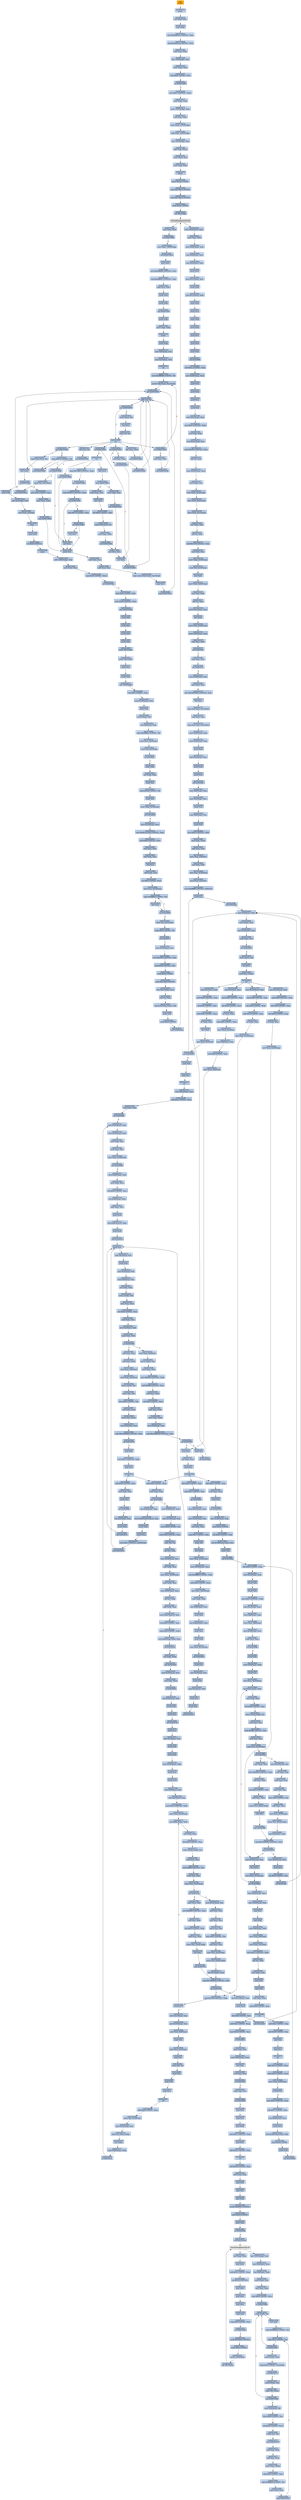 digraph G {
node[shape=rectangle,style=filled,fillcolor=lightsteelblue,color=lightsteelblue]
bgcolor="transparent"
a0x0047d23bpushfl_[label="start\npushfl ",color="lightgrey",fillcolor="orange"];
a0x0047d23cpusha_[label="0x0047d23c\npusha "];
a0x0047d23dcall_0x0047d242[label="0x0047d23d\ncall 0x0047d242"];
a0x0047d242popl_ebp[label="0x0047d242\npopl %ebp"];
a0x0047d243movl_0x4085b1UINT32_eax[label="0x0047d243\nmovl $0x4085b1<UINT32>, %eax"];
a0x0047d248subl_0x4085aaUINT32_eax[label="0x0047d248\nsubl $0x4085aa<UINT32>, %eax"];
a0x0047d24dsubl_eax_ebp[label="0x0047d24d\nsubl %eax, %ebp"];
a0x0047d24fleal__1039ebp__esi[label="0x0047d24f\nleal -1039(%ebp), %esi"];
a0x0047d255movl_esi__eax[label="0x0047d255\nmovl (%esi), %eax"];
a0x0047d257cmpl_0x0UINT8_eax[label="0x0047d257\ncmpl $0x0<UINT8>, %eax"];
a0x0047d25aje_0x0047d26d[label="0x0047d25a\nje 0x0047d26d"];
a0x0047d26dmovl_0x1UINT32_esi_[label="0x0047d26d\nmovl $0x1<UINT32>, (%esi)"];
a0x0047d273movl_ebp_edx[label="0x0047d273\nmovl %ebp, %edx"];
a0x0047d275movl__1075ebp__eax[label="0x0047d275\nmovl -1075(%ebp), %eax"];
a0x0047d27bsubl_eax_edx[label="0x0047d27b\nsubl %eax, %edx"];
a0x0047d27dmovl_edx__1075ebp_[label="0x0047d27d\nmovl %edx, -1075(%ebp)"];
a0x0047d283addl_edx__1051ebp_[label="0x0047d283\naddl %edx, -1051(%ebp)"];
a0x0047d289leal__1023ebp__esi[label="0x0047d289\nleal -1023(%ebp), %esi"];
a0x0047d28faddl_edx_esi_[label="0x0047d28f\naddl %edx, (%esi)"];
a0x0047d291movl_esi__esi[label="0x0047d291\nmovl (%esi), %esi"];
a0x0047d293movl_ebp_edi[label="0x0047d293\nmovl %ebp, %edi"];
a0x0047d295pusha_[label="0x0047d295\npusha "];
a0x0047d296pushl_0x40UINT8[label="0x0047d296\npushl $0x40<UINT8>"];
a0x0047d298pushl_0x1000UINT32[label="0x0047d298\npushl $0x1000<UINT32>"];
a0x0047d29dpushl_0x1000UINT32[label="0x0047d29d\npushl $0x1000<UINT32>"];
a0x0047d2a2pushl_0x0UINT8[label="0x0047d2a2\npushl $0x0<UINT8>"];
a0x0047d2a4call__991ebp_[label="0x0047d2a4\ncall -991(%ebp)"];
VirtualAlloc_kernel32_dll[label="VirtualAlloc@kernel32.dll",color="lightgrey",fillcolor="lightgrey"];
a0x0047d2aatestl_eax_eax[label="0x0047d2aa\ntestl %eax, %eax"];
a0x0047d2acje_0x0047d5b8[label="0x0047d2ac\nje 0x0047d5b8"];
a0x0047d2b2movl_eax__1055ebp_[label="0x0047d2b2\nmovl %eax, -1055(%ebp)"];
a0x0047d2b8call_0x0047d2bd[label="0x0047d2b8\ncall 0x0047d2bd"];
a0x0047d2bdpopl_ebx[label="0x0047d2bd\npopl %ebx"];
a0x0047d2bemovl_0x40892fUINT32_ecx[label="0x0047d2be\nmovl $0x40892f<UINT32>, %ecx"];
a0x0047d2c3subl_0x40862cUINT32_ecx[label="0x0047d2c3\nsubl $0x40862c<UINT32>, %ecx"];
a0x0047d2c9addl_ecx_ebx[label="0x0047d2c9\naddl %ecx, %ebx"];
a0x0047d2cbpushl_eax[label="0x0047d2cb\npushl %eax"];
a0x0047d2ccpushl_ebx[label="0x0047d2cc\npushl %ebx"];
a0x0047d2cdcall_0x0047d50f[label="0x0047d2cd\ncall 0x0047d50f"];
a0x0047d50fpushl_ebp[label="0x0047d50f\npushl %ebp"];
a0x0047d510movl_esp_ebp[label="0x0047d510\nmovl %esp, %ebp"];
a0x0047d512pusha_[label="0x0047d512\npusha "];
a0x0047d513pushl_ebp[label="0x0047d513\npushl %ebp"];
a0x0047d514movl_0x8ebp__esi[label="0x0047d514\nmovl 0x8(%ebp), %esi"];
a0x0047d517movl_0xcebp__edi[label="0x0047d517\nmovl 0xc(%ebp), %edi"];
a0x0047d51acld_[label="0x0047d51a\ncld "];
a0x0047d51bmovb_0xffffff80UINT8_dl[label="0x0047d51b\nmovb $0xffffff80<UINT8>, %dl"];
a0x0047d51dmovsb_ds_esi__es_edi_[label="0x0047d51d\nmovsb %ds:(%esi), %es:(%edi)"];
a0x0047d51ecall_0x0047d590[label="0x0047d51e\ncall 0x0047d590"];
a0x0047d590addb_dl_dl[label="0x0047d590\naddb %dl, %dl"];
a0x0047d592jne_0x0047d599[label="0x0047d592\njne 0x0047d599"];
a0x0047d594movb_esi__dl[label="0x0047d594\nmovb (%esi), %dl"];
a0x0047d596incl_esi[label="0x0047d596\nincl %esi"];
a0x0047d597adcb_dl_dl[label="0x0047d597\nadcb %dl, %dl"];
a0x0047d599ret[label="0x0047d599\nret"];
a0x0047d523jae_0x0047d51d[label="0x0047d523\njae 0x0047d51d"];
a0x0047d525xorl_ecx_ecx[label="0x0047d525\nxorl %ecx, %ecx"];
a0x0047d527call_0x0047d590[label="0x0047d527\ncall 0x0047d590"];
a0x0047d52cjae_0x0047d547[label="0x0047d52c\njae 0x0047d547"];
a0x0047d52exorl_eax_eax[label="0x0047d52e\nxorl %eax, %eax"];
a0x0047d530call_0x0047d590[label="0x0047d530\ncall 0x0047d590"];
a0x0047d535jae_0x0047d558[label="0x0047d535\njae 0x0047d558"];
a0x0047d537movb_0x10UINT8_al[label="0x0047d537\nmovb $0x10<UINT8>, %al"];
a0x0047d539call_0x0047d590[label="0x0047d539\ncall 0x0047d590"];
a0x0047d53eadcb_al_al[label="0x0047d53e\nadcb %al, %al"];
a0x0047d540jae_0x0047d539[label="0x0047d540\njae 0x0047d539"];
a0x0047d542jne_0x0047d585[label="0x0047d542\njne 0x0047d585"];
a0x0047d585incl_ecx[label="0x0047d585\nincl %ecx"];
a0x0047d586pushl_esi[label="0x0047d586\npushl %esi"];
a0x0047d587movl_edi_esi[label="0x0047d587\nmovl %edi, %esi"];
a0x0047d589subl_eax_esi[label="0x0047d589\nsubl %eax, %esi"];
a0x0047d58brepz_movsb_ds_esi__es_edi_[label="0x0047d58b\nrepz movsb %ds:(%esi), %es:(%edi)"];
a0x0047d58dpopl_esi[label="0x0047d58d\npopl %esi"];
a0x0047d58ejmp_0x0047d51e[label="0x0047d58e\njmp 0x0047d51e"];
a0x0047d544stosb_al_es_edi_[label="0x0047d544\nstosb %al, %es:(%edi)"];
a0x0047d545jmp_0x0047d51e[label="0x0047d545\njmp 0x0047d51e"];
a0x0047d558lodsb_ds_esi__al[label="0x0047d558\nlodsb %ds:(%esi), %al"];
a0x0047d559shrl_eax[label="0x0047d559\nshrl %eax"];
a0x0047d55bje_0x0047d5ac[label="0x0047d55b\nje 0x0047d5ac"];
a0x0047d55dadcl_0x2UINT8_ecx[label="0x0047d55d\nadcl $0x2<UINT8>, %ecx"];
a0x0047d560movl_eax_ebp[label="0x0047d560\nmovl %eax, %ebp"];
a0x0047d562jmp_0x0047d586[label="0x0047d562\njmp 0x0047d586"];
a0x0047d547call_0x0047d59c[label="0x0047d547\ncall 0x0047d59c"];
a0x0047d59cincl_ecx[label="0x0047d59c\nincl %ecx"];
a0x0047d59dcall_0x0047d590[label="0x0047d59d\ncall 0x0047d590"];
a0x0047d5a2adcl_ecx_ecx[label="0x0047d5a2\nadcl %ecx, %ecx"];
a0x0047d5a4call_0x0047d590[label="0x0047d5a4\ncall 0x0047d590"];
a0x0047d5a9jb_0x0047d59d[label="0x0047d5a9\njb 0x0047d59d"];
a0x0047d5abret[label="0x0047d5ab\nret"];
a0x0047d54cdecl_ecx[label="0x0047d54c\ndecl %ecx"];
a0x0047d54dloop_0x0047d564[label="0x0047d54d\nloop 0x0047d564"];
a0x0047d54fmovl_ebp_eax[label="0x0047d54f\nmovl %ebp, %eax"];
a0x0047d551call_0x0047d59a[label="0x0047d551\ncall 0x0047d59a"];
a0x0047d59axorl_ecx_ecx[label="0x0047d59a\nxorl %ecx, %ecx"];
a0x0047d556jmp_0x0047d586[label="0x0047d556\njmp 0x0047d586"];
a0x0047d564xchgl_eax_ecx[label="0x0047d564\nxchgl %eax, %ecx"];
a0x0047d565decl_eax[label="0x0047d565\ndecl %eax"];
a0x0047d566shll_0x8UINT8_eax[label="0x0047d566\nshll $0x8<UINT8>, %eax"];
a0x0047d569lodsb_ds_esi__al[label="0x0047d569\nlodsb %ds:(%esi), %al"];
a0x0047d56amovl_eax_ebp[label="0x0047d56a\nmovl %eax, %ebp"];
a0x0047d56ccall_0x0047d59a[label="0x0047d56c\ncall 0x0047d59a"];
a0x0047d571cmpl_0x7d00UINT32_eax[label="0x0047d571\ncmpl $0x7d00<UINT32>, %eax"];
a0x0047d576jae_0x0047d584[label="0x0047d576\njae 0x0047d584"];
a0x0047d578cmpl_0x500UINT32_eax[label="0x0047d578\ncmpl $0x500<UINT32>, %eax"];
a0x0047d57djae_0x0047d585[label="0x0047d57d\njae 0x0047d585"];
a0x0047d57fcmpl_0x7fUINT8_eax[label="0x0047d57f\ncmpl $0x7f<UINT8>, %eax"];
a0x0047d582ja_0x0047d586[label="0x0047d582\nja 0x0047d586"];
a0x0047d584incl_ecx[label="0x0047d584\nincl %ecx"];
a0x0047d5acpopl_ebp[label="0x0047d5ac\npopl %ebp"];
a0x0047d5adsubl_0xcebp__edi[label="0x0047d5ad\nsubl 0xc(%ebp), %edi"];
a0x0047d5b0movl_edi__4ebp_[label="0x0047d5b0\nmovl %edi, -4(%ebp)"];
a0x0047d5b3popa_[label="0x0047d5b3\npopa "];
a0x0047d5b4popl_ebp[label="0x0047d5b4\npopl %ebp"];
a0x0047d5b5ret_0x8UINT16[label="0x0047d5b5\nret $0x8<UINT16>"];
a0x0047d2d2popa_[label="0x0047d2d2\npopa "];
a0x0047d2d3addl__1083ebp__edi[label="0x0047d2d3\naddl -1083(%ebp), %edi"];
a0x0047d2d9movl_edi_ebx[label="0x0047d2d9\nmovl %edi, %ebx"];
a0x0047d2dbcmpl_0x0UINT8_edi_[label="0x0047d2db\ncmpl $0x0<UINT8>, (%edi)"];
a0x0047d2dejne_0x0047d2ea[label="0x0047d2de\njne 0x0047d2ea"];
a0x0047d2e0addl_0x4UINT8_edi[label="0x0047d2e0\naddl $0x4<UINT8>, %edi"];
a0x0047d2e3movl_0x0UINT32_ecx[label="0x0047d2e3\nmovl $0x0<UINT32>, %ecx"];
a0x0047d2e8jmp_0x0047d300[label="0x0047d2e8\njmp 0x0047d300"];
a0x0047d300pushl_edi[label="0x0047d300\npushl %edi"];
a0x0047d301pushl_ecx[label="0x0047d301\npushl %ecx"];
a0x0047d302pushl_edx[label="0x0047d302\npushl %edx"];
a0x0047d303pushl_ebx[label="0x0047d303\npushl %ebx"];
a0x0047d304pushl__987ebp_[label="0x0047d304\npushl -987(%ebp)"];
a0x0047d30apushl__991ebp_[label="0x0047d30a\npushl -991(%ebp)"];
a0x0047d310pushl_esi[label="0x0047d310\npushl %esi"];
a0x0047d311pushl_edi[label="0x0047d311\npushl %edi"];
a0x0047d312call__1055ebp_[label="0x0047d312\ncall -1055(%ebp)"];
a0x035c0000subl_0xcUINT8_esp[label="0x035c0000\nsubl $0xc<UINT8>, %esp"];
a0x035c0003movl_0x10esp__eax[label="0x035c0003\nmovl 0x10(%esp), %eax"];
a0x035c0007pushl_ebx[label="0x035c0007\npushl %ebx"];
a0x035c0008movb_eax__bl[label="0x035c0008\nmovb (%eax), %bl"];
a0x035c000aleal_0xdeax__ecx[label="0x035c000a\nleal 0xd(%eax), %ecx"];
a0x035c000dcmpb_0xffffffe1UINT8_bl[label="0x035c000d\ncmpb $0xffffffe1<UINT8>, %bl"];
a0x035c0010movl_ecx_0xcesp_[label="0x035c0010\nmovl %ecx, 0xc(%esp)"];
a0x035c0014movb_bl_0x4esp_[label="0x035c0014\nmovb %bl, 0x4(%esp)"];
a0x035c0018jb_0x35c0023[label="0x035c0018\njb 0x35c0023"];
a0x035c0023pushl_ebp[label="0x035c0023\npushl %ebp"];
a0x035c0024xorl_ebp_ebp[label="0x035c0024\nxorl %ebp, %ebp"];
a0x035c0026pushl_esi[label="0x035c0026\npushl %esi"];
a0x035c0027cmpb_0x2dUINT8_bl[label="0x035c0027\ncmpb $0x2d<UINT8>, %bl"];
a0x035c002apushl_edi[label="0x035c002a\npushl %edi"];
a0x035c002bmovl_ebp_0x14esp_[label="0x035c002b\nmovl %ebp, 0x14(%esp)"];
a0x035c002fjb_0x35c0059[label="0x035c002f\njb 0x35c0059"];
a0x035c0031movl_0x10esp__ecx[label="0x035c0031\nmovl 0x10(%esp), %ecx"];
a0x035c0035movl_0x6c16c16dUINT32_eax[label="0x035c0035\nmovl $0x6c16c16d<UINT32>, %eax"];
a0x035c003aandl_0xffUINT32_ecx[label="0x035c003a\nandl $0xff<UINT32>, %ecx"];
a0x035c0040mull_ecx_eax[label="0x035c0040\nmull %ecx, %eax"];
a0x035c0042subl_edx_ecx[label="0x035c0042\nsubl %edx, %ecx"];
a0x035c0044shrl_ecx[label="0x035c0044\nshrl %ecx"];
a0x035c0046addl_edx_ecx[label="0x035c0046\naddl %edx, %ecx"];
a0x035c0048shrl_0x5UINT8_ecx[label="0x035c0048\nshrl $0x5<UINT8>, %ecx"];
a0x035c004bmovl_ecx_0x14esp_[label="0x035c004b\nmovl %ecx, 0x14(%esp)"];
a0x035c004faddb_0xffffffd3UINT8_bl[label="0x035c004f\naddb $0xffffffd3<UINT8>, %bl"];
a0x035c0052decl_ecx[label="0x035c0052\ndecl %ecx"];
a0x035c0053jne_0x35c004f[label="0x035c0053\njne 0x35c004f"];
a0x035c0055movb_bl_0x10esp_[label="0x035c0055\nmovb %bl, 0x10(%esp)"];
a0x035c0059cmpb_0x9UINT8_bl[label="0x035c0059\ncmpb $0x9<UINT8>, %bl"];
a0x035c005cjb_0x35c007d[label="0x035c005c\njb 0x35c007d"];
a0x035c007dmovl_0x10esp__esi[label="0x035c007d\nmovl 0x10(%esp), %esi"];
a0x035c0081movl_0x300UINT32_eax[label="0x035c0081\nmovl $0x300<UINT32>, %eax"];
a0x035c0086andl_0xffUINT32_esi[label="0x035c0086\nandl $0xff<UINT32>, %esi"];
a0x035c008cpushl_0x4UINT8[label="0x035c008c\npushl $0x4<UINT8>"];
a0x035c008epushl_0x1000UINT32[label="0x035c008e\npushl $0x1000<UINT32>"];
a0x035c0093leal_esiebp__ecx[label="0x035c0093\nleal (%esi,%ebp), %ecx"];
a0x035c0096shll_cl_eax[label="0x035c0096\nshll %cl, %eax"];
a0x035c0098leal_0xe6ceaxeax__edi[label="0x035c0098\nleal 0xe6c(%eax,%eax), %edi"];
a0x035c009fpushl_edi[label="0x035c009f\npushl %edi"];
a0x035c00a0pushl_0x0UINT8[label="0x035c00a0\npushl $0x0<UINT8>"];
a0x035c00a2call_0x38esp_[label="0x035c00a2\ncall 0x38(%esp)"];
a0x035c00a6movl_0x24esp__edx[label="0x035c00a6\nmovl 0x24(%esp), %edx"];
a0x035c00aamovl_eax_ebx[label="0x035c00aa\nmovl %eax, %ebx"];
a0x035c00acmovl_0x20esp__eax[label="0x035c00ac\nmovl 0x20(%esp), %eax"];
a0x035c00b0movl_0x9eax__ecx[label="0x035c00b0\nmovl 0x9(%eax), %ecx"];
a0x035c00b3movl_0x5eax__eax[label="0x035c00b3\nmovl 0x5(%eax), %eax"];
a0x035c00b6pushl_ecx[label="0x035c00b6\npushl %ecx"];
a0x035c00b7movl_0x1cesp__ecx[label="0x035c00b7\nmovl 0x1c(%esp), %ecx"];
a0x035c00bbpushl_edx[label="0x035c00bb\npushl %edx"];
a0x035c00bcmovl_0x1cesp__edx[label="0x035c00bc\nmovl 0x1c(%esp), %edx"];
a0x035c00c0pushl_eax[label="0x035c00c0\npushl %eax"];
a0x035c00c1pushl_ecx[label="0x035c00c1\npushl %ecx"];
a0x035c00c2pushl_edx[label="0x035c00c2\npushl %edx"];
a0x035c00c3pushl_ebp[label="0x035c00c3\npushl %ebp"];
a0x035c00c4pushl_esi[label="0x035c00c4\npushl %esi"];
a0x035c00c5pushl_edi[label="0x035c00c5\npushl %edi"];
a0x035c00c6pushl_ebx[label="0x035c00c6\npushl %ebx"];
a0x035c00c7call_0x35c00fb[label="0x035c00c7\ncall 0x35c00fb"];
a0x035c00fbsubl_0x2cUINT8_esp[label="0x035c00fb\nsubl $0x2c<UINT8>, %esp"];
a0x035c00femovl_0x38esp__eax[label="0x035c00fe\nmovl 0x38(%esp), %eax"];
a0x035c0102pushl_ebx[label="0x035c0102\npushl %ebx"];
a0x035c0103pushl_ebp[label="0x035c0103\npushl %ebp"];
a0x035c0104pushl_esi[label="0x035c0104\npushl %esi"];
a0x035c0105pushl_edi[label="0x035c0105\npushl %edi"];
a0x035c0106movl_0x4cesp__edi[label="0x035c0106\nmovl 0x4c(%esp), %edi"];
a0x035c010amovl_0x1UINT32_edx[label="0x035c010a\nmovl $0x1<UINT32>, %edx"];
a0x035c010fxorl_ebp_ebp[label="0x035c010f\nxorl %ebp, %ebp"];
a0x035c0111leal_eaxedi__ecx[label="0x035c0111\nleal (%eax,%edi), %ecx"];
a0x035c0114movl_0x300UINT32_eax[label="0x035c0114\nmovl $0x300<UINT32>, %eax"];
a0x035c0119shll_cl_eax[label="0x035c0119\nshll %cl, %eax"];
a0x035c011bmovl_0x50esp__ecx[label="0x035c011b\nmovl 0x50(%esp), %ecx"];
a0x035c011fmovl_edx_esi[label="0x035c011f\nmovl %edx, %esi"];
a0x035c0121movl_edx_0x10esp_[label="0x035c0121\nmovl %edx, 0x10(%esp)"];
a0x035c0125movl_edx_0x4cesp_[label="0x035c0125\nmovl %edx, 0x4c(%esp)"];
a0x035c0129movl_edx_0x1cesp_[label="0x035c0129\nmovl %edx, 0x1c(%esp)"];
a0x035c012dxorl_ebx_ebx[label="0x035c012d\nxorl %ebx, %ebx"];
a0x035c012fshll_cl_edx[label="0x035c012f\nshll %cl, %edx"];
a0x035c0131addl_0x736UINT32_eax[label="0x035c0131\naddl $0x736<UINT32>, %eax"];
a0x035c0136movl_edi_ecx[label="0x035c0136\nmovl %edi, %ecx"];
a0x035c0138movl_ebp_0x18esp_[label="0x035c0138\nmovl %ebp, 0x18(%esp)"];
a0x035c013cmovb_bl_0x14esp_[label="0x035c013c\nmovb %bl, 0x14(%esp)"];
a0x035c0140decl_edx[label="0x035c0140\ndecl %edx"];
a0x035c0141movl_edx_0x20esp_[label="0x035c0141\nmovl %edx, 0x20(%esp)"];
a0x035c0145movl_esi_edx[label="0x035c0145\nmovl %esi, %edx"];
a0x035c0147shll_cl_edx[label="0x035c0147\nshll %cl, %edx"];
a0x035c0149leal_eaxeax__ecx[label="0x035c0149\nleal (%eax,%eax), %ecx"];
a0x035c014cdecl_edx[label="0x035c014c\ndecl %edx"];
a0x035c014dmovl_edx_0x24esp_[label="0x035c014d\nmovl %edx, 0x24(%esp)"];
a0x035c0151movl_0x44esp__edx[label="0x035c0151\nmovl 0x44(%esp), %edx"];
a0x035c0155cmpl_ecx_edx[label="0x035c0155\ncmpl %ecx, %edx"];
a0x035c0157jae_0x35c0166[label="0x035c0157\njae 0x35c0166"];
a0x035c0166testl_eax_eax[label="0x035c0166\ntestl %eax, %eax"];
a0x035c0168jbe_0x35c017e[label="0x035c0168\njbe 0x35c017e"];
a0x035c016amovl_0x40esp__edi[label="0x035c016a\nmovl 0x40(%esp), %edi"];
a0x035c016emovl_eax_ecx[label="0x035c016e\nmovl %eax, %ecx"];
a0x035c0170movl_0x4000400UINT32_eax[label="0x035c0170\nmovl $0x4000400<UINT32>, %eax"];
a0x035c0175shrl_ecx[label="0x035c0175\nshrl %ecx"];
a0x035c0177repz_stosl_eax_es_edi_[label="0x035c0177\nrepz stosl %eax, %es:(%edi)"];
a0x035c0179adcl_ecx_ecx[label="0x035c0179\nadcl %ecx, %ecx"];
a0x035c017brepz_stosw_ax_es_edi_[label="0x035c017b\nrepz stosw %ax, %es:(%edi)"];
a0x035c017emovl_0x58esp__edx[label="0x035c017e\nmovl 0x58(%esp), %edx"];
a0x035c0182movl_0x54esp__eax[label="0x035c0182\nmovl 0x54(%esp), %eax"];
a0x035c0186pushl_edx[label="0x035c0186\npushl %edx"];
a0x035c0187leal_0x2cesp__ecx[label="0x035c0187\nleal 0x2c(%esp), %ecx"];
a0x035c018bpushl_eax[label="0x035c018b\npushl %eax"];
a0x035c018cpushl_ecx[label="0x035c018c\npushl %ecx"];
a0x035c018dcall_0x35c04cc[label="0x035c018d\ncall 0x35c04cc"];
a0x035c04ccmovl_0x8esp__eax[label="0x035c04cc\nmovl 0x8(%esp), %eax"];
a0x035c04d0movl_0xcesp__ecx[label="0x035c04d0\nmovl 0xc(%esp), %ecx"];
a0x035c04d4pushl_esi[label="0x035c04d4\npushl %esi"];
a0x035c04d5movl_0x8esp__esi[label="0x035c04d5\nmovl 0x8(%esp), %esi"];
a0x035c04d9pushl_edi[label="0x035c04d9\npushl %edi"];
a0x035c04damovl_0x5UINT32_edi[label="0x035c04da\nmovl $0x5<UINT32>, %edi"];
a0x035c04dfmovl_eax_esi_[label="0x035c04df\nmovl %eax, (%esi)"];
a0x035c04e1addl_ecx_eax[label="0x035c04e1\naddl %ecx, %eax"];
a0x035c04e3movl_eax_0x4esi_[label="0x035c04e3\nmovl %eax, 0x4(%esi)"];
a0x035c04e6xorl_eax_eax[label="0x035c04e6\nxorl %eax, %eax"];
a0x035c04e8movl_eax_0x10esi_[label="0x035c04e8\nmovl %eax, 0x10(%esi)"];
a0x035c04ebmovl_eax_0xcesi_[label="0x035c04eb\nmovl %eax, 0xc(%esi)"];
a0x035c04eemovl_0xffffffffUINT32_0x8esi_[label="0x035c04ee\nmovl $0xffffffff<UINT32>, 0x8(%esi)"];
a0x035c04f5pushl_esi[label="0x035c04f5\npushl %esi"];
a0x035c04f6call_0x35c04af[label="0x035c04f6\ncall 0x35c04af"];
a0x035c04afmovl_0x4esp__edx[label="0x035c04af\nmovl 0x4(%esp), %edx"];
a0x035c04b3movl_edx__ecx[label="0x035c04b3\nmovl (%edx), %ecx"];
a0x035c04b5movl_0x4edx__eax[label="0x035c04b5\nmovl 0x4(%edx), %eax"];
a0x035c04b8cmpl_eax_ecx[label="0x035c04b8\ncmpl %eax, %ecx"];
a0x035c04bajne_0x35c04c6[label="0x035c04ba\njne 0x35c04c6"];
a0x035c04c6movb_ecx__al[label="0x035c04c6\nmovb (%ecx), %al"];
a0x035c04c8incl_ecx[label="0x035c04c8\nincl %ecx"];
a0x035c04c9movl_ecx_edx_[label="0x035c04c9\nmovl %ecx, (%edx)"];
a0x035c04cbret[label="0x035c04cb\nret"];
a0x035c04fbmovl_0xcesi__edx[label="0x035c04fb\nmovl 0xc(%esi), %edx"];
a0x035c04feandl_0xffUINT32_eax[label="0x035c04fe\nandl $0xff<UINT32>, %eax"];
a0x035c0503shll_0x8UINT8_edx[label="0x035c0503\nshll $0x8<UINT8>, %edx"];
a0x035c0506addl_0x4UINT8_esp[label="0x035c0506\naddl $0x4<UINT8>, %esp"];
a0x035c0509orl_edx_eax[label="0x035c0509\norl %edx, %eax"];
a0x035c050bdecl_edi[label="0x035c050b\ndecl %edi"];
a0x035c050cmovl_eax_0xcesi_[label="0x035c050c\nmovl %eax, 0xc(%esi)"];
a0x035c050fjne_0x35c04f5[label="0x035c050f\njne 0x35c04f5"];
a0x035c0511popl_edi[label="0x035c0511\npopl %edi"];
a0x035c0512popl_esi[label="0x035c0512\npopl %esi"];
a0x035c0513ret[label="0x035c0513\nret"];
a0x035c0192movl_0x6cesp__eax[label="0x035c0192\nmovl 0x6c(%esp), %eax"];
a0x035c0196addl_0xcUINT8_esp[label="0x035c0196\naddl $0xc<UINT8>, %esp"];
a0x035c0199testl_eax_eax[label="0x035c0199\ntestl %eax, %eax"];
a0x035c019bjbe_0x35c04a5[label="0x035c019b\njbe 0x35c04a5"];
a0x035c01a1movl_0x20esp__eax[label="0x035c01a1\nmovl 0x20(%esp), %eax"];
a0x035c01a5movl_0x38esp__ecx[label="0x035c01a5\nmovl 0x38(%esp), %ecx"];
a0x035c01a9andl_ebp_eax[label="0x035c01a9\nandl %ebp, %eax"];
a0x035c01abtestl_ecx_ecx[label="0x035c01ab\ntestl %ecx, %ecx"];
a0x035c01admovl_eax_0x50esp_[label="0x035c01ad\nmovl %eax, 0x50(%esp)"];
a0x035c01b1jne_0x35c0498[label="0x035c01b1\njne 0x35c0498"];
a0x035c01b7movl_0x40esp__edi[label="0x035c01b7\nmovl 0x40(%esp), %edi"];
a0x035c01bbmovl_ebx_ecx[label="0x035c01bb\nmovl %ebx, %ecx"];
a0x035c01bdshll_0x4UINT8_ecx[label="0x035c01bd\nshll $0x4<UINT8>, %ecx"];
a0x035c01c0leal_0x28esp__edx[label="0x035c01c0\nleal 0x28(%esp), %edx"];
a0x035c01c4addl_eax_ecx[label="0x035c01c4\naddl %eax, %ecx"];
a0x035c01c6pushl_edx[label="0x035c01c6\npushl %edx"];
a0x035c01c7leal_ediecx2__edx[label="0x035c01c7\nleal (%edi,%ecx,2), %edx"];
a0x035c01capushl_edx[label="0x035c01ca\npushl %edx"];
a0x035c01cbcall_0x35c0514[label="0x035c01cb\ncall 0x35c0514"];
a0x035c0514pushl_esi[label="0x035c0514\npushl %esi"];
a0x035c0515movl_0xcesp__esi[label="0x035c0515\nmovl 0xc(%esp), %esi"];
a0x035c0519pushl_edi[label="0x035c0519\npushl %edi"];
a0x035c051amovl_0xcesp__edi[label="0x035c051a\nmovl 0xc(%esp), %edi"];
a0x035c051emovl_0x8esi__ecx[label="0x035c051e\nmovl 0x8(%esi), %ecx"];
a0x035c0521xorl_edx_edx[label="0x035c0521\nxorl %edx, %edx"];
a0x035c0523movw_edi__dx[label="0x035c0523\nmovw (%edi), %dx"];
a0x035c0526movl_ecx_eax[label="0x035c0526\nmovl %ecx, %eax"];
a0x035c0528shrl_0xbUINT8_eax[label="0x035c0528\nshrl $0xb<UINT8>, %eax"];
a0x035c052bimull_edx_eax[label="0x035c052b\nimull %edx, %eax"];
a0x035c052emovl_0xcesi__edx[label="0x035c052e\nmovl 0xc(%esi), %edx"];
a0x035c0531cmpl_eax_edx[label="0x035c0531\ncmpl %eax, %edx"];
a0x035c0533jae_0x35c0583[label="0x035c0533\njae 0x35c0583"];
a0x035c0535movl_eax_0x8esi_[label="0x035c0535\nmovl %eax, 0x8(%esi)"];
a0x035c0538movw_edi__ax[label="0x035c0538\nmovw (%edi), %ax"];
a0x035c053bmovl_eax_ecx[label="0x035c053b\nmovl %eax, %ecx"];
a0x035c053dmovl_0x800UINT32_edx[label="0x035c053d\nmovl $0x800<UINT32>, %edx"];
a0x035c0542andl_0xffffUINT32_ecx[label="0x035c0542\nandl $0xffff<UINT32>, %ecx"];
a0x035c0548subl_ecx_edx[label="0x035c0548\nsubl %ecx, %edx"];
a0x035c054asarl_0x5UINT8_edx[label="0x035c054a\nsarl $0x5<UINT8>, %edx"];
a0x035c054daddl_eax_edx[label="0x035c054d\naddl %eax, %edx"];
a0x035c054fmovw_dx_edi_[label="0x035c054f\nmovw %dx, (%edi)"];
a0x035c0552movl_0x8esi__eax[label="0x035c0552\nmovl 0x8(%esi), %eax"];
a0x035c0555cmpl_0x1000000UINT32_eax[label="0x035c0555\ncmpl $0x1000000<UINT32>, %eax"];
a0x035c055ajae_0x35c057e[label="0x035c055a\njae 0x35c057e"];
a0x035c057epopl_edi[label="0x035c057e\npopl %edi"];
a0x035c057fxorl_eax_eax[label="0x035c057f\nxorl %eax, %eax"];
a0x035c0581popl_esi[label="0x035c0581\npopl %esi"];
a0x035c0582ret[label="0x035c0582\nret"];
a0x035c01d0addl_0x8UINT8_esp[label="0x035c01d0\naddl $0x8<UINT8>, %esp"];
a0x035c01d3testl_eax_eax[label="0x035c01d3\ntestl %eax, %eax"];
a0x035c01d5jne_0x35c028b[label="0x035c01d5\njne 0x35c028b"];
a0x035c01dbmovl_0x48esp__edx[label="0x035c01db\nmovl 0x48(%esp), %edx"];
a0x035c01dfmovl_0x14esp__eax[label="0x035c01df\nmovl 0x14(%esp), %eax"];
a0x035c01e3movb_0x8UINT8_cl[label="0x035c01e3\nmovb $0x8<UINT8>, %cl"];
a0x035c01e5andl_0xffUINT32_eax[label="0x035c01e5\nandl $0xff<UINT32>, %eax"];
a0x035c01easubb_dl_cl[label="0x035c01ea\nsubb %dl, %cl"];
a0x035c01ecshrl_cl_eax[label="0x035c01ec\nshrl %cl, %eax"];
a0x035c01eemovl_0x24esp__ecx[label="0x035c01ee\nmovl 0x24(%esp), %ecx"];
a0x035c01f2andl_ebp_ecx[label="0x035c01f2\nandl %ebp, %ecx"];
a0x035c01f4movl_ecx_0x50esp_[label="0x035c01f4\nmovl %ecx, 0x50(%esp)"];
a0x035c01f8movl_edx_ecx[label="0x035c01f8\nmovl %edx, %ecx"];
a0x035c01famovl_0x50esp__edx[label="0x035c01fa\nmovl 0x50(%esp), %edx"];
a0x035c01feshll_cl_edx[label="0x035c01fe\nshll %cl, %edx"];
a0x035c0200addl_edx_eax[label="0x035c0200\naddl %edx, %eax"];
a0x035c0202leal_eaxeax2__eax[label="0x035c0202\nleal (%eax,%eax,2), %eax"];
a0x035c0205shll_0x9UINT8_eax[label="0x035c0205\nshll $0x9<UINT8>, %eax"];
a0x035c0208cmpl_0x4UINT8_ebx[label="0x035c0208\ncmpl $0x4<UINT8>, %ebx"];
a0x035c020bleal_0xe6ceaxedi__eax[label="0x035c020b\nleal 0xe6c(%eax,%edi), %eax"];
a0x035c0212jnl_0x35c0218[label="0x035c0212\njnl 0x35c0218"];
a0x035c0214xorl_ebx_ebx[label="0x035c0214\nxorl %ebx, %ebx"];
a0x035c0216jmp_0x35c0225[label="0x035c0216\njmp 0x35c0225"];
a0x035c0225movl_0x18esp__ecx[label="0x035c0225\nmovl 0x18(%esp), %ecx"];
a0x035c0229testl_ecx_ecx[label="0x035c0229\ntestl %ecx, %ecx"];
a0x035c022bje_0x35c025d[label="0x035c022b\nje 0x35c025d"];
a0x035c025dleal_0x28esp__edx[label="0x035c025d\nleal 0x28(%esp), %edx"];
a0x035c0261pushl_edx[label="0x035c0261\npushl %edx"];
a0x035c0262pushl_eax[label="0x035c0262\npushl %eax"];
a0x035c0263call_0x35c075b[label="0x035c0263\ncall 0x35c075b"];
a0x035c075bpushl_ecx[label="0x035c075b\npushl %ecx"];
a0x035c075cmovl_0xcesp__eax[label="0x035c075c\nmovl 0xc(%esp), %eax"];
a0x035c0760pushl_ebx[label="0x035c0760\npushl %ebx"];
a0x035c0761pushl_ebp[label="0x035c0761\npushl %ebp"];
a0x035c0762movl_0x10esp__ebp[label="0x035c0762\nmovl 0x10(%esp), %ebp"];
a0x035c0766pushl_esi[label="0x035c0766\npushl %esi"];
a0x035c0767pushl_edi[label="0x035c0767\npushl %edi"];
a0x035c0768movl_0x8eax__edi[label="0x035c0768\nmovl 0x8(%eax), %edi"];
a0x035c076bmovl_0xceax__eax[label="0x035c076b\nmovl 0xc(%eax), %eax"];
a0x035c076emovl_0x1UINT32_ebx[label="0x035c076e\nmovl $0x1<UINT32>, %ebx"];
a0x035c0773movl_eax_0x10esp_[label="0x035c0773\nmovl %eax, 0x10(%esp)"];
a0x035c0777leal_ebxebx__edx[label="0x035c0777\nleal (%ebx,%ebx), %edx"];
a0x035c077amovl_edi_eax[label="0x035c077a\nmovl %edi, %eax"];
a0x035c077cshrl_0xbUINT8_eax[label="0x035c077c\nshrl $0xb<UINT8>, %eax"];
a0x035c077fmovw_edxebp__cx[label="0x035c077f\nmovw (%edx,%ebp), %cx"];
a0x035c0783movl_ecx_esi[label="0x035c0783\nmovl %ecx, %esi"];
a0x035c0785andl_0xffffUINT32_esi[label="0x035c0785\nandl $0xffff<UINT32>, %esi"];
a0x035c078bimull_esi_eax[label="0x035c078b\nimull %esi, %eax"];
a0x035c078ecmpl_eax_0x10esp_[label="0x035c078e\ncmpl %eax, 0x10(%esp)"];
a0x035c0792jae_0x35c07aa[label="0x035c0792\njae 0x35c07aa"];
a0x035c0794movl_eax_edi[label="0x035c0794\nmovl %eax, %edi"];
a0x035c0796movl_0x800UINT32_eax[label="0x035c0796\nmovl $0x800<UINT32>, %eax"];
a0x035c079bsubl_esi_eax[label="0x035c079b\nsubl %esi, %eax"];
a0x035c079dsarl_0x5UINT8_eax[label="0x035c079d\nsarl $0x5<UINT8>, %eax"];
a0x035c07a0addl_ecx_eax[label="0x035c07a0\naddl %ecx, %eax"];
a0x035c07a2movw_ax_edxebp_[label="0x035c07a2\nmovw %ax, (%edx,%ebp)"];
a0x035c07a6shll_ebx[label="0x035c07a6\nshll %ebx"];
a0x035c07a8jmp_0x35c07c6[label="0x035c07a8\njmp 0x35c07c6"];
a0x035c07c6cmpl_0x1000000UINT32_edi[label="0x035c07c6\ncmpl $0x1000000<UINT32>, %edi"];
a0x035c07ccjae_0x35c07f0[label="0x035c07cc\njae 0x35c07f0"];
a0x035c07f0cmpl_0x100UINT32_ebx[label="0x035c07f0\ncmpl $0x100<UINT32>, %ebx"];
a0x035c07f6jl_0x35c0777[label="0x035c07f6\njl 0x35c0777"];
a0x035c07aamovl_0x10esp__esi[label="0x035c07aa\nmovl 0x10(%esp), %esi"];
a0x035c07aesubl_eax_edi[label="0x035c07ae\nsubl %eax, %edi"];
a0x035c07b0subl_eax_esi[label="0x035c07b0\nsubl %eax, %esi"];
a0x035c07b2movw_cx_ax[label="0x035c07b2\nmovw %cx, %ax"];
a0x035c07b5shrw_0x5UINT8_ax[label="0x035c07b5\nshrw $0x5<UINT8>, %ax"];
a0x035c07b9subl_eax_ecx[label="0x035c07b9\nsubl %eax, %ecx"];
a0x035c07bbmovl_esi_0x10esp_[label="0x035c07bb\nmovl %esi, 0x10(%esp)"];
a0x035c07bfmovw_cx_edxebp_[label="0x035c07bf\nmovw %cx, (%edx,%ebp)"];
a0x035c07c3leal_0x1edx__ebx[label="0x035c07c3\nleal 0x1(%edx), %ebx"];
a0x035c07cemovl_0x1cesp__ecx[label="0x035c07ce\nmovl 0x1c(%esp), %ecx"];
a0x035c07d2pushl_ecx[label="0x035c07d2\npushl %ecx"];
a0x035c07d3shll_0x8UINT8_edi[label="0x035c07d3\nshll $0x8<UINT8>, %edi"];
a0x035c07d6call_0x35c04af[label="0x035c07d6\ncall 0x35c04af"];
a0x035c07dbmovl_0x14esp__edx[label="0x035c07db\nmovl 0x14(%esp), %edx"];
a0x035c07dfandl_0xffUINT32_eax[label="0x035c07df\nandl $0xff<UINT32>, %eax"];
a0x035c07e4shll_0x8UINT8_edx[label="0x035c07e4\nshll $0x8<UINT8>, %edx"];
a0x035c07e7addl_0x4UINT8_esp[label="0x035c07e7\naddl $0x4<UINT8>, %esp"];
a0x035c07eaorl_edx_eax[label="0x035c07ea\norl %edx, %eax"];
a0x035c07ecmovl_eax_0x10esp_[label="0x035c07ec\nmovl %eax, 0x10(%esp)"];
a0x035c07fcmovl_0x1cesp__eax[label="0x035c07fc\nmovl 0x1c(%esp), %eax"];
a0x035c0800movl_0x10esp__ecx[label="0x035c0800\nmovl 0x10(%esp), %ecx"];
a0x035c0804movl_edi_0x8eax_[label="0x035c0804\nmovl %edi, 0x8(%eax)"];
a0x035c0807popl_edi[label="0x035c0807\npopl %edi"];
a0x035c0808movl_ecx_0xceax_[label="0x035c0808\nmovl %ecx, 0xc(%eax)"];
a0x035c080bpopl_esi[label="0x035c080b\npopl %esi"];
a0x035c080cmovb_bl_al[label="0x035c080c\nmovb %bl, %al"];
a0x035c080epopl_ebp[label="0x035c080e\npopl %ebp"];
a0x035c080fpopl_ebx[label="0x035c080f\npopl %ebx"];
a0x035c0810popl_ecx[label="0x035c0810\npopl %ecx"];
a0x035c0811ret[label="0x035c0811\nret"];
a0x035c0268addl_0x8UINT8_esp[label="0x035c0268\naddl $0x8<UINT8>, %esp"];
a0x035c026bmovb_al_0x14esp_[label="0x035c026b\nmovb %al, 0x14(%esp)"];
a0x035c026fmovl_0x5cesp__ecx[label="0x035c026f\nmovl 0x5c(%esp), %ecx"];
a0x035c0273movb_al_ecxebp_[label="0x035c0273\nmovb %al, (%ecx,%ebp)"];
a0x035c0276incl_ebp[label="0x035c0276\nincl %ebp"];
a0x035c0277cmpl_0x60esp__ebp[label="0x035c0277\ncmpl 0x60(%esp), %ebp"];
a0x035c027bjb_0x35c01a1[label="0x035c027b\njb 0x35c01a1"];
a0x035c055cpushl_esi[label="0x035c055c\npushl %esi"];
a0x035c055dcall_0x35c04af[label="0x035c055d\ncall 0x35c04af"];
a0x035c0562movl_0xcesi__ecx[label="0x035c0562\nmovl 0xc(%esi), %ecx"];
a0x035c0565andl_0xffUINT32_eax[label="0x035c0565\nandl $0xff<UINT32>, %eax"];
a0x035c056ashll_0x8UINT8_ecx[label="0x035c056a\nshll $0x8<UINT8>, %ecx"];
a0x035c056dorl_ecx_eax[label="0x035c056d\norl %ecx, %eax"];
a0x035c056faddl_0x4UINT8_esp[label="0x035c056f\naddl $0x4<UINT8>, %esp"];
a0x035c0572movl_eax_0xcesi_[label="0x035c0572\nmovl %eax, 0xc(%esi)"];
a0x035c0575movl_0x8esi__eax[label="0x035c0575\nmovl 0x8(%esi), %eax"];
a0x035c0578shll_0x8UINT8_eax[label="0x035c0578\nshll $0x8<UINT8>, %eax"];
a0x035c057bmovl_eax_0x8esi_[label="0x035c057b\nmovl %eax, 0x8(%esi)"];
a0x035c0583subl_eax_ecx[label="0x035c0583\nsubl %eax, %ecx"];
a0x035c0585subl_eax_edx[label="0x035c0585\nsubl %eax, %edx"];
a0x035c0587movl_ecx_0x8esi_[label="0x035c0587\nmovl %ecx, 0x8(%esi)"];
a0x035c058amovl_edx_0xcesi_[label="0x035c058a\nmovl %edx, 0xc(%esi)"];
a0x035c058dmovw_edi__ax[label="0x035c058d\nmovw (%edi), %ax"];
a0x035c0590movw_ax_dx[label="0x035c0590\nmovw %ax, %dx"];
a0x035c0593shrw_0x5UINT8_dx[label="0x035c0593\nshrw $0x5<UINT8>, %dx"];
a0x035c0597subl_edx_eax[label="0x035c0597\nsubl %edx, %eax"];
a0x035c0599movw_ax_edi_[label="0x035c0599\nmovw %ax, (%edi)"];
a0x035c059cmovl_0x8esi__eax[label="0x035c059c\nmovl 0x8(%esi), %eax"];
a0x035c059fcmpl_0x1000000UINT32_eax[label="0x035c059f\ncmpl $0x1000000<UINT32>, %eax"];
a0x035c05a4jae_0x35c05c8[label="0x035c05a4\njae 0x35c05c8"];
a0x035c05c8popl_edi[label="0x035c05c8\npopl %edi"];
a0x035c05c9movl_0x1UINT32_eax[label="0x035c05c9\nmovl $0x1<UINT32>, %eax"];
a0x035c05cepopl_esi[label="0x035c05ce\npopl %esi"];
a0x035c05cfret[label="0x035c05cf\nret"];
a0x035c028bleal_0x28esp__edx[label="0x035c028b\nleal 0x28(%esp), %edx"];
a0x035c028fleal_0x180ediebx2__eax[label="0x035c028f\nleal 0x180(%edi,%ebx,2), %eax"];
a0x035c0296pushl_edx[label="0x035c0296\npushl %edx"];
a0x035c0297pushl_eax[label="0x035c0297\npushl %eax"];
a0x035c0298movl_0x1UINT32_0x20esp_[label="0x035c0298\nmovl $0x1<UINT32>, 0x20(%esp)"];
a0x035c02a0call_0x35c0514[label="0x035c02a0\ncall 0x35c0514"];
a0x035c02a5addl_0x8UINT8_esp[label="0x035c02a5\naddl $0x8<UINT8>, %esp"];
a0x035c02a8cmpl_0x1UINT8_eax[label="0x035c02a8\ncmpl $0x1<UINT8>, %eax"];
a0x035c02abjne_0x35c0397[label="0x035c02ab\njne 0x35c0397"];
a0x035c0397movl_0x4cesp__eax[label="0x035c0397\nmovl 0x4c(%esp), %eax"];
a0x035c039bmovl_0x10esp__ecx[label="0x035c039b\nmovl 0x10(%esp), %ecx"];
a0x035c039fxorl_edx_edx[label="0x035c039f\nxorl %edx, %edx"];
a0x035c03a1cmpl_0x7UINT8_ebx[label="0x035c03a1\ncmpl $0x7<UINT8>, %ebx"];
a0x035c03a4setge_dl[label="0x035c03a4\nsetge %dl"];
a0x035c03a7decl_edx[label="0x035c03a7\ndecl %edx"];
a0x035c03a8movl_eax_0x1cesp_[label="0x035c03a8\nmovl %eax, 0x1c(%esp)"];
a0x035c03acmovl_0x50esp__eax[label="0x035c03ac\nmovl 0x50(%esp), %eax"];
a0x035c03b0andl_0xfffffffdUINT8_edx[label="0x035c03b0\nandl $0xfffffffd<UINT8>, %edx"];
a0x035c03b3addl_0xaUINT8_edx[label="0x035c03b3\naddl $0xa<UINT8>, %edx"];
a0x035c03b6movl_ecx_0x4cesp_[label="0x035c03b6\nmovl %ecx, 0x4c(%esp)"];
a0x035c03bamovl_edx_ebx[label="0x035c03ba\nmovl %edx, %ebx"];
a0x035c03bcleal_0x28esp__ecx[label="0x035c03bc\nleal 0x28(%esp), %ecx"];
a0x035c03c0pushl_eax[label="0x035c03c0\npushl %eax"];
a0x035c03c1leal_0x664edi__edx[label="0x035c03c1\nleal 0x664(%edi), %edx"];
a0x035c03c7pushl_ecx[label="0x035c03c7\npushl %ecx"];
a0x035c03c8pushl_edx[label="0x035c03c8\npushl %edx"];
a0x035c03c9movl_esi_0x1cesp_[label="0x035c03c9\nmovl %esi, 0x1c(%esp)"];
a0x035c03cdcall_0x35c0812[label="0x035c03cd\ncall 0x35c0812"];
a0x035c0812pushl_esi[label="0x035c0812\npushl %esi"];
a0x035c0813movl_0xcesp__esi[label="0x035c0813\nmovl 0xc(%esp), %esi"];
a0x035c0817pushl_edi[label="0x035c0817\npushl %edi"];
a0x035c0818movl_0xcesp__edi[label="0x035c0818\nmovl 0xc(%esp), %edi"];
a0x035c081cpushl_esi[label="0x035c081c\npushl %esi"];
a0x035c081dpushl_edi[label="0x035c081d\npushl %edi"];
a0x035c081ecall_0x35c0514[label="0x035c081e\ncall 0x35c0514"];
a0x035c0823addl_0x8UINT8_esp[label="0x035c0823\naddl $0x8<UINT8>, %esp"];
a0x035c0826testl_eax_eax[label="0x035c0826\ntestl %eax, %eax"];
a0x035c0828pushl_esi[label="0x035c0828\npushl %esi"];
a0x035c0829jne_0x35c0844[label="0x035c0829\njne 0x35c0844"];
a0x035c0844leal_0x2edi__edx[label="0x035c0844\nleal 0x2(%edi), %edx"];
a0x035c0847pushl_edx[label="0x035c0847\npushl %edx"];
a0x035c0848call_0x35c0514[label="0x035c0848\ncall 0x35c0514"];
a0x035c084daddl_0x8UINT8_esp[label="0x035c084d\naddl $0x8<UINT8>, %esp"];
a0x035c0850testl_eax_eax[label="0x035c0850\ntestl %eax, %eax"];
a0x035c0852pushl_esi[label="0x035c0852\npushl %esi"];
a0x035c0853jne_0x35c0874[label="0x035c0853\njne 0x35c0874"];
a0x035c0855movl_0x18esp__eax[label="0x035c0855\nmovl 0x18(%esp), %eax"];
a0x035c0859pushl_0x3UINT8[label="0x035c0859\npushl $0x3<UINT8>"];
a0x035c085bshll_0x4UINT8_eax[label="0x035c085b\nshll $0x4<UINT8>, %eax"];
a0x035c085eleal_0x104eaxedi__ecx[label="0x035c085e\nleal 0x104(%eax,%edi), %ecx"];
a0x035c0865pushl_ecx[label="0x035c0865\npushl %ecx"];
a0x035c0866call_0x35c088b[label="0x035c0866\ncall 0x35c088b"];
a0x035c088bsubl_0x8UINT8_esp[label="0x035c088b\nsubl $0x8<UINT8>, %esp"];
a0x035c088emovl_0x14esp__eax[label="0x035c088e\nmovl 0x14(%esp), %eax"];
a0x035c0892pushl_ebx[label="0x035c0892\npushl %ebx"];
a0x035c0893pushl_edi[label="0x035c0893\npushl %edi"];
a0x035c0894movl_0x1UINT32_ebx[label="0x035c0894\nmovl $0x1<UINT32>, %ebx"];
a0x035c0899movl_0xceax__ecx[label="0x035c0899\nmovl 0xc(%eax), %ecx"];
a0x035c089cmovl_0x8eax__edi[label="0x035c089c\nmovl 0x8(%eax), %edi"];
a0x035c089fmovl_ecx_0x8esp_[label="0x035c089f\nmovl %ecx, 0x8(%esp)"];
a0x035c08a3movl_0x18esp__ecx[label="0x035c08a3\nmovl 0x18(%esp), %ecx"];
a0x035c08a7testl_ecx_ecx[label="0x035c08a7\ntestl %ecx, %ecx"];
a0x035c08a9jle_0x35c094b[label="0x035c08a9\njle 0x35c094b"];
a0x035c08afpushl_ebp[label="0x035c08af\npushl %ebp"];
a0x035c08b0movl_0x18esp__ebp[label="0x035c08b0\nmovl 0x18(%esp), %ebp"];
a0x035c08b4pushl_esi[label="0x035c08b4\npushl %esi"];
a0x035c08b5movl_ecx_0x14esp_[label="0x035c08b5\nmovl %ecx, 0x14(%esp)"];
a0x035c08b9leal_ebxebx__edx[label="0x035c08b9\nleal (%ebx,%ebx), %edx"];
a0x035c08bcmovl_edi_eax[label="0x035c08bc\nmovl %edi, %eax"];
a0x035c08beshrl_0xbUINT8_eax[label="0x035c08be\nshrl $0xb<UINT8>, %eax"];
a0x035c08c1movw_edxebp__cx[label="0x035c08c1\nmovw (%edx,%ebp), %cx"];
a0x035c08c5movl_ecx_esi[label="0x035c08c5\nmovl %ecx, %esi"];
a0x035c08c7andl_0xffffUINT32_esi[label="0x035c08c7\nandl $0xffff<UINT32>, %esi"];
a0x035c08cdimull_esi_eax[label="0x035c08cd\nimull %esi, %eax"];
a0x035c08d0cmpl_eax_0x10esp_[label="0x035c08d0\ncmpl %eax, 0x10(%esp)"];
a0x035c08d4jae_0x35c08ec[label="0x035c08d4\njae 0x35c08ec"];
a0x035c08d6movl_eax_edi[label="0x035c08d6\nmovl %eax, %edi"];
a0x035c08d8movl_0x800UINT32_eax[label="0x035c08d8\nmovl $0x800<UINT32>, %eax"];
a0x035c08ddsubl_esi_eax[label="0x035c08dd\nsubl %esi, %eax"];
a0x035c08dfsarl_0x5UINT8_eax[label="0x035c08df\nsarl $0x5<UINT8>, %eax"];
a0x035c08e2addl_ecx_eax[label="0x035c08e2\naddl %ecx, %eax"];
a0x035c08e4movw_ax_edxebp_[label="0x035c08e4\nmovw %ax, (%edx,%ebp)"];
a0x035c08e8shll_ebx[label="0x035c08e8\nshll %ebx"];
a0x035c08eajmp_0x35c0908[label="0x035c08ea\njmp 0x35c0908"];
a0x035c0908cmpl_0x1000000UINT32_edi[label="0x035c0908\ncmpl $0x1000000<UINT32>, %edi"];
a0x035c090ejae_0x35c0932[label="0x035c090e\njae 0x35c0932"];
a0x035c0932movl_0x14esp__eax[label="0x035c0932\nmovl 0x14(%esp), %eax"];
a0x035c0936decl_eax[label="0x035c0936\ndecl %eax"];
a0x035c0937movl_eax_0x14esp_[label="0x035c0937\nmovl %eax, 0x14(%esp)"];
a0x035c093bjne_0x35c08b9[label="0x035c093b\njne 0x35c08b9"];
a0x035c0910movl_0x24esp__ecx[label="0x035c0910\nmovl 0x24(%esp), %ecx"];
a0x035c0914pushl_ecx[label="0x035c0914\npushl %ecx"];
a0x035c0915shll_0x8UINT8_edi[label="0x035c0915\nshll $0x8<UINT8>, %edi"];
a0x035c0918call_0x35c04af[label="0x035c0918\ncall 0x35c04af"];
a0x035c091dmovl_0x14esp__edx[label="0x035c091d\nmovl 0x14(%esp), %edx"];
a0x035c0921andl_0xffUINT32_eax[label="0x035c0921\nandl $0xff<UINT32>, %eax"];
a0x035c0926shll_0x8UINT8_edx[label="0x035c0926\nshll $0x8<UINT8>, %edx"];
a0x035c0929addl_0x4UINT8_esp[label="0x035c0929\naddl $0x4<UINT8>, %esp"];
a0x035c092corl_edx_eax[label="0x035c092c\norl %edx, %eax"];
a0x035c092emovl_eax_0x10esp_[label="0x035c092e\nmovl %eax, 0x10(%esp)"];
a0x035c0941movl_0x20esp__ecx[label="0x035c0941\nmovl 0x20(%esp), %ecx"];
a0x035c0945movl_0x24esp__eax[label="0x035c0945\nmovl 0x24(%esp), %eax"];
a0x035c0949popl_esi[label="0x035c0949\npopl %esi"];
a0x035c094apopl_ebp[label="0x035c094a\npopl %ebp"];
a0x035c094bmovl_0x8esp__edx[label="0x035c094b\nmovl 0x8(%esp), %edx"];
a0x035c094fmovl_edi_0x8eax_[label="0x035c094f\nmovl %edi, 0x8(%eax)"];
a0x035c0952movl_edx_0xceax_[label="0x035c0952\nmovl %edx, 0xc(%eax)"];
a0x035c0955movl_0x1UINT32_edx[label="0x035c0955\nmovl $0x1<UINT32>, %edx"];
a0x035c095ashll_cl_edx[label="0x035c095a\nshll %cl, %edx"];
a0x035c095cmovl_ebx_eax[label="0x035c095c\nmovl %ebx, %eax"];
a0x035c095epopl_edi[label="0x035c095e\npopl %edi"];
a0x035c095fpopl_ebx[label="0x035c095f\npopl %ebx"];
a0x035c0960subl_edx_eax[label="0x035c0960\nsubl %edx, %eax"];
a0x035c0962addl_0x8UINT8_esp[label="0x035c0962\naddl $0x8<UINT8>, %esp"];
a0x035c0965ret[label="0x035c0965\nret"];
a0x035c086baddl_0xcUINT8_esp[label="0x035c086b\naddl $0xc<UINT8>, %esp"];
a0x035c086eaddl_0x8UINT8_eax[label="0x035c086e\naddl $0x8<UINT8>, %eax"];
a0x035c0871popl_edi[label="0x035c0871\npopl %edi"];
a0x035c0872popl_esi[label="0x035c0872\npopl %esi"];
a0x035c0873ret[label="0x035c0873\nret"];
a0x035c03d2addl_0xcUINT8_esp[label="0x035c03d2\naddl $0xc<UINT8>, %esp"];
a0x035c03d5cmpl_0x4UINT8_eax[label="0x035c03d5\ncmpl $0x4<UINT8>, %eax"];
a0x035c03d8movl_eax_0x50esp_[label="0x035c03d8\nmovl %eax, 0x50(%esp)"];
a0x035c03dcjl_0x35c03e3[label="0x035c03dc\njl 0x35c03e3"];
a0x035c03demovl_0x3UINT32_eax[label="0x035c03de\nmovl $0x3<UINT32>, %eax"];
a0x035c03e3shll_0x7UINT8_eax[label="0x035c03e3\nshll $0x7<UINT8>, %eax"];
a0x035c03e6leal_0x28esp__ecx[label="0x035c03e6\nleal 0x28(%esp), %ecx"];
a0x035c03eapushl_ecx[label="0x035c03ea\npushl %ecx"];
a0x035c03ebleal_0x360eaxedi__edx[label="0x035c03eb\nleal 0x360(%eax,%edi), %edx"];
a0x035c03f2pushl_0x6UINT8[label="0x035c03f2\npushl $0x6<UINT8>"];
a0x035c03f4pushl_edx[label="0x035c03f4\npushl %edx"];
a0x035c03f5call_0x35c088b[label="0x035c03f5\ncall 0x35c088b"];
a0x035c08ecmovl_0x10esp__esi[label="0x035c08ec\nmovl 0x10(%esp), %esi"];
a0x035c08f0subl_eax_edi[label="0x035c08f0\nsubl %eax, %edi"];
a0x035c08f2subl_eax_esi[label="0x035c08f2\nsubl %eax, %esi"];
a0x035c08f4movw_cx_ax[label="0x035c08f4\nmovw %cx, %ax"];
a0x035c08f7shrw_0x5UINT8_ax[label="0x035c08f7\nshrw $0x5<UINT8>, %ax"];
a0x035c08fbsubl_eax_ecx[label="0x035c08fb\nsubl %eax, %ecx"];
a0x035c08fdmovl_esi_0x10esp_[label="0x035c08fd\nmovl %esi, 0x10(%esp)"];
a0x035c0901movw_cx_edxebp_[label="0x035c0901\nmovw %cx, (%edx,%ebp)"];
a0x035c0905leal_0x1edx__ebx[label="0x035c0905\nleal 0x1(%edx), %ebx"];
a0x035c03faaddl_0xcUINT8_esp[label="0x035c03fa\naddl $0xc<UINT8>, %esp"];
a0x035c03fdcmpl_0x4UINT8_eax[label="0x035c03fd\ncmpl $0x4<UINT8>, %eax"];
a0x035c0400jl_0x35c0461[label="0x035c0400\njl 0x35c0461"];
a0x035c0461movl_eax_esi[label="0x035c0461\nmovl %eax, %esi"];
a0x035c0463movl_0x50esp__eax[label="0x035c0463\nmovl 0x50(%esp), %eax"];
a0x035c0467incl_esi[label="0x035c0467\nincl %esi"];
a0x035c0468testl_esi_esi[label="0x035c0468\ntestl %esi, %esi"];
a0x035c046aje_0x35c04a5[label="0x035c046a\nje 0x35c04a5"];
a0x035c046ccmpl_ebp_esi[label="0x035c046c\ncmpl %ebp, %esi"];
a0x035c046eja_0x35c0498[label="0x035c046e\nja 0x35c0498"];
a0x035c0498popl_edi[label="0x035c0498\npopl %edi"];
a0x035c0499popl_esi[label="0x035c0499\npopl %esi"];
a0x035c049apopl_ebp[label="0x035c049a\npopl %ebp"];
a0x035c049bmovl_0x1UINT32_eax[label="0x035c049b\nmovl $0x1<UINT32>, %eax"];
a0x035c04a0popl_ebx[label="0x035c04a0\npopl %ebx"];
a0x035c04a1addl_0x2cUINT8_esp[label="0x035c04a1\naddl $0x2c<UINT8>, %esp"];
a0x035c04a4ret[label="0x035c04a4\nret"];
a0x035c00ccaddl_0x24UINT8_esp[label="0x035c00cc\naddl $0x24<UINT8>, %esp"];
a0x035c00cftestl_eax_eax[label="0x035c00cf\ntestl %eax, %eax"];
a0x035c00d1popl_edi[label="0x035c00d1\npopl %edi"];
a0x035c00d2popl_esi[label="0x035c00d2\npopl %esi"];
a0x035c00d3popl_ebp[label="0x035c00d3\npopl %ebp"];
a0x035c00d4pushl_0x8000UINT32[label="0x035c00d4\npushl $0x8000<UINT32>"];
a0x035c00d9pushl_0x0UINT8[label="0x035c00d9\npushl $0x0<UINT8>"];
a0x035c00dbpushl_ebx[label="0x035c00db\npushl %ebx"];
a0x035c00dcje_0x35c00eb[label="0x035c00dc\nje 0x35c00eb"];
a0x035c00decall_0x2cesp_[label="0x035c00de\ncall 0x2c(%esp)"];
VirtualFree_kernel32_dll[label="VirtualFree@kernel32.dll",color="lightgrey",fillcolor="lightgrey"];
a0x035c00e2xorl_eax_eax[label="0x035c00e2\nxorl %eax, %eax"];
a0x035c00e4popl_ebx[label="0x035c00e4\npopl %ebx"];
a0x035c00e5addl_0xcUINT8_esp[label="0x035c00e5\naddl $0xc<UINT8>, %esp"];
a0x035c00e8ret_0x10UINT16[label="0x035c00e8\nret $0x10<UINT16>"];
a0x0047d318popl_ebx[label="0x0047d318\npopl %ebx"];
a0x0047d319popl_edx[label="0x0047d319\npopl %edx"];
a0x0047d31apopl_ecx[label="0x0047d31a\npopl %ecx"];
a0x0047d31bpopl_edi[label="0x0047d31b\npopl %edi"];
a0x0047d31ccmpl_0x0UINT8_ecx[label="0x0047d31c\ncmpl $0x0<UINT8>, %ecx"];
a0x0047d31fje_0x0047d326[label="0x0047d31f\nje 0x0047d326"];
a0x0047d326pushl_0x8000UINT32[label="0x0047d326\npushl $0x8000<UINT32>"];
a0x0047d32bpushl_0x0UINT8[label="0x0047d32b\npushl $0x0<UINT8>"];
a0x0047d32dpushl__1055ebp_[label="0x0047d32d\npushl -1055(%ebp)"];
a0x0047d333call__987ebp_[label="0x0047d333\ncall -987(%ebp)"];
a0x0047d339leal__1051ebp__esi[label="0x0047d339\nleal -1051(%ebp), %esi"];
a0x0047d33fmovl_0x4esi__ecx[label="0x0047d33f\nmovl 0x4(%esi), %ecx"];
a0x0047d342leal_0x8esi__edx[label="0x0047d342\nleal 0x8(%esi), %edx"];
a0x0047d345movl_esi__esi[label="0x0047d345\nmovl (%esi), %esi"];
a0x0047d347movl_esi_edi[label="0x0047d347\nmovl %esi, %edi"];
a0x0047d349cmpl_0x0UINT8_ecx[label="0x0047d349\ncmpl $0x0<UINT8>, %ecx"];
a0x0047d34cje_0x0047d38d[label="0x0047d34c\nje 0x0047d38d"];
a0x0047d34emovb_edi__al[label="0x0047d34e\nmovb (%edi), %al"];
a0x0047d350incl_edi[label="0x0047d350\nincl %edi"];
a0x0047d351subb_0xffffffe8UINT8_al[label="0x0047d351\nsubb $0xffffffe8<UINT8>, %al"];
a0x0047d353cmpb_0x1UINT8_al[label="0x0047d353\ncmpb $0x1<UINT8>, %al"];
a0x0047d355ja_0x0047d34e[label="0x0047d355\nja 0x0047d34e"];
a0x0047d357movl_edi__eax[label="0x0047d357\nmovl (%edi), %eax"];
a0x0047d359cmpb_0x0UINT8_0x1edx_[label="0x0047d359\ncmpb $0x0<UINT8>, 0x1(%edx)"];
a0x0047d35dje_0x0047d373[label="0x0047d35d\nje 0x0047d373"];
a0x0047d35fmovb_edx__bl[label="0x0047d35f\nmovb (%edx), %bl"];
a0x0047d361cmpb_bl_edi_[label="0x0047d361\ncmpb %bl, (%edi)"];
a0x0047d363jne_0x0047d34e[label="0x0047d363\njne 0x0047d34e"];
a0x0047d365movb_0x4edi__bl[label="0x0047d365\nmovb 0x4(%edi), %bl"];
a0x0047d368shrw_0x8UINT8_ax[label="0x0047d368\nshrw $0x8<UINT8>, %ax"];
a0x0047d36croll_0x10UINT8_eax[label="0x0047d36c\nroll $0x10<UINT8>, %eax"];
a0x0047d36fxchgb_al_ah[label="0x0047d36f\nxchgb %al, %ah"];
a0x0047d371jmp_0x0047d37d[label="0x0047d371\njmp 0x0047d37d"];
a0x0047d37dsubl_edi_eax[label="0x0047d37d\nsubl %edi, %eax"];
a0x0047d37faddl_esi_eax[label="0x0047d37f\naddl %esi, %eax"];
a0x0047d381movl_eax_edi_[label="0x0047d381\nmovl %eax, (%edi)"];
a0x0047d383addl_0x5UINT8_edi[label="0x0047d383\naddl $0x5<UINT8>, %edi"];
a0x0047d386subb_0xffffffe8UINT8_bl[label="0x0047d386\nsubb $0xffffffe8<UINT8>, %bl"];
a0x0047d389movl_ebx_eax[label="0x0047d389\nmovl %ebx, %eax"];
a0x0047d38bloop_0x0047d353[label="0x0047d38b\nloop 0x0047d353"];
a0x0047d23bpushfl_ -> a0x0047d23cpusha_ [color="#000000"];
a0x0047d23cpusha_ -> a0x0047d23dcall_0x0047d242 [color="#000000"];
a0x0047d23dcall_0x0047d242 -> a0x0047d242popl_ebp [color="#000000"];
a0x0047d242popl_ebp -> a0x0047d243movl_0x4085b1UINT32_eax [color="#000000"];
a0x0047d243movl_0x4085b1UINT32_eax -> a0x0047d248subl_0x4085aaUINT32_eax [color="#000000"];
a0x0047d248subl_0x4085aaUINT32_eax -> a0x0047d24dsubl_eax_ebp [color="#000000"];
a0x0047d24dsubl_eax_ebp -> a0x0047d24fleal__1039ebp__esi [color="#000000"];
a0x0047d24fleal__1039ebp__esi -> a0x0047d255movl_esi__eax [color="#000000"];
a0x0047d255movl_esi__eax -> a0x0047d257cmpl_0x0UINT8_eax [color="#000000"];
a0x0047d257cmpl_0x0UINT8_eax -> a0x0047d25aje_0x0047d26d [color="#000000"];
a0x0047d25aje_0x0047d26d -> a0x0047d26dmovl_0x1UINT32_esi_ [color="#000000",label="T"];
a0x0047d26dmovl_0x1UINT32_esi_ -> a0x0047d273movl_ebp_edx [color="#000000"];
a0x0047d273movl_ebp_edx -> a0x0047d275movl__1075ebp__eax [color="#000000"];
a0x0047d275movl__1075ebp__eax -> a0x0047d27bsubl_eax_edx [color="#000000"];
a0x0047d27bsubl_eax_edx -> a0x0047d27dmovl_edx__1075ebp_ [color="#000000"];
a0x0047d27dmovl_edx__1075ebp_ -> a0x0047d283addl_edx__1051ebp_ [color="#000000"];
a0x0047d283addl_edx__1051ebp_ -> a0x0047d289leal__1023ebp__esi [color="#000000"];
a0x0047d289leal__1023ebp__esi -> a0x0047d28faddl_edx_esi_ [color="#000000"];
a0x0047d28faddl_edx_esi_ -> a0x0047d291movl_esi__esi [color="#000000"];
a0x0047d291movl_esi__esi -> a0x0047d293movl_ebp_edi [color="#000000"];
a0x0047d293movl_ebp_edi -> a0x0047d295pusha_ [color="#000000"];
a0x0047d295pusha_ -> a0x0047d296pushl_0x40UINT8 [color="#000000"];
a0x0047d296pushl_0x40UINT8 -> a0x0047d298pushl_0x1000UINT32 [color="#000000"];
a0x0047d298pushl_0x1000UINT32 -> a0x0047d29dpushl_0x1000UINT32 [color="#000000"];
a0x0047d29dpushl_0x1000UINT32 -> a0x0047d2a2pushl_0x0UINT8 [color="#000000"];
a0x0047d2a2pushl_0x0UINT8 -> a0x0047d2a4call__991ebp_ [color="#000000"];
a0x0047d2a4call__991ebp_ -> VirtualAlloc_kernel32_dll [color="#000000"];
VirtualAlloc_kernel32_dll -> a0x0047d2aatestl_eax_eax [color="#000000"];
a0x0047d2aatestl_eax_eax -> a0x0047d2acje_0x0047d5b8 [color="#000000"];
a0x0047d2acje_0x0047d5b8 -> a0x0047d2b2movl_eax__1055ebp_ [color="#000000",label="F"];
a0x0047d2b2movl_eax__1055ebp_ -> a0x0047d2b8call_0x0047d2bd [color="#000000"];
a0x0047d2b8call_0x0047d2bd -> a0x0047d2bdpopl_ebx [color="#000000"];
a0x0047d2bdpopl_ebx -> a0x0047d2bemovl_0x40892fUINT32_ecx [color="#000000"];
a0x0047d2bemovl_0x40892fUINT32_ecx -> a0x0047d2c3subl_0x40862cUINT32_ecx [color="#000000"];
a0x0047d2c3subl_0x40862cUINT32_ecx -> a0x0047d2c9addl_ecx_ebx [color="#000000"];
a0x0047d2c9addl_ecx_ebx -> a0x0047d2cbpushl_eax [color="#000000"];
a0x0047d2cbpushl_eax -> a0x0047d2ccpushl_ebx [color="#000000"];
a0x0047d2ccpushl_ebx -> a0x0047d2cdcall_0x0047d50f [color="#000000"];
a0x0047d2cdcall_0x0047d50f -> a0x0047d50fpushl_ebp [color="#000000"];
a0x0047d50fpushl_ebp -> a0x0047d510movl_esp_ebp [color="#000000"];
a0x0047d510movl_esp_ebp -> a0x0047d512pusha_ [color="#000000"];
a0x0047d512pusha_ -> a0x0047d513pushl_ebp [color="#000000"];
a0x0047d513pushl_ebp -> a0x0047d514movl_0x8ebp__esi [color="#000000"];
a0x0047d514movl_0x8ebp__esi -> a0x0047d517movl_0xcebp__edi [color="#000000"];
a0x0047d517movl_0xcebp__edi -> a0x0047d51acld_ [color="#000000"];
a0x0047d51acld_ -> a0x0047d51bmovb_0xffffff80UINT8_dl [color="#000000"];
a0x0047d51bmovb_0xffffff80UINT8_dl -> a0x0047d51dmovsb_ds_esi__es_edi_ [color="#000000"];
a0x0047d51dmovsb_ds_esi__es_edi_ -> a0x0047d51ecall_0x0047d590 [color="#000000"];
a0x0047d51ecall_0x0047d590 -> a0x0047d590addb_dl_dl [color="#000000"];
a0x0047d590addb_dl_dl -> a0x0047d592jne_0x0047d599 [color="#000000"];
a0x0047d592jne_0x0047d599 -> a0x0047d594movb_esi__dl [color="#000000",label="F"];
a0x0047d594movb_esi__dl -> a0x0047d596incl_esi [color="#000000"];
a0x0047d596incl_esi -> a0x0047d597adcb_dl_dl [color="#000000"];
a0x0047d597adcb_dl_dl -> a0x0047d599ret [color="#000000"];
a0x0047d599ret -> a0x0047d523jae_0x0047d51d [color="#000000"];
a0x0047d523jae_0x0047d51d -> a0x0047d51dmovsb_ds_esi__es_edi_ [color="#000000",label="T"];
a0x0047d592jne_0x0047d599 -> a0x0047d599ret [color="#000000",label="T"];
a0x0047d523jae_0x0047d51d -> a0x0047d525xorl_ecx_ecx [color="#000000",label="F"];
a0x0047d525xorl_ecx_ecx -> a0x0047d527call_0x0047d590 [color="#000000"];
a0x0047d527call_0x0047d590 -> a0x0047d590addb_dl_dl [color="#000000"];
a0x0047d599ret -> a0x0047d52cjae_0x0047d547 [color="#000000"];
a0x0047d52cjae_0x0047d547 -> a0x0047d52exorl_eax_eax [color="#000000",label="F"];
a0x0047d52exorl_eax_eax -> a0x0047d530call_0x0047d590 [color="#000000"];
a0x0047d530call_0x0047d590 -> a0x0047d590addb_dl_dl [color="#000000"];
a0x0047d599ret -> a0x0047d535jae_0x0047d558 [color="#000000"];
a0x0047d535jae_0x0047d558 -> a0x0047d537movb_0x10UINT8_al [color="#000000",label="F"];
a0x0047d537movb_0x10UINT8_al -> a0x0047d539call_0x0047d590 [color="#000000"];
a0x0047d539call_0x0047d590 -> a0x0047d590addb_dl_dl [color="#000000"];
a0x0047d599ret -> a0x0047d53eadcb_al_al [color="#000000"];
a0x0047d53eadcb_al_al -> a0x0047d540jae_0x0047d539 [color="#000000"];
a0x0047d540jae_0x0047d539 -> a0x0047d539call_0x0047d590 [color="#000000",label="T"];
a0x0047d540jae_0x0047d539 -> a0x0047d542jne_0x0047d585 [color="#000000",label="F"];
a0x0047d542jne_0x0047d585 -> a0x0047d585incl_ecx [color="#000000",label="T"];
a0x0047d585incl_ecx -> a0x0047d586pushl_esi [color="#000000"];
a0x0047d586pushl_esi -> a0x0047d587movl_edi_esi [color="#000000"];
a0x0047d587movl_edi_esi -> a0x0047d589subl_eax_esi [color="#000000"];
a0x0047d589subl_eax_esi -> a0x0047d58brepz_movsb_ds_esi__es_edi_ [color="#000000"];
a0x0047d58brepz_movsb_ds_esi__es_edi_ -> a0x0047d58dpopl_esi [color="#000000"];
a0x0047d58dpopl_esi -> a0x0047d58ejmp_0x0047d51e [color="#000000"];
a0x0047d58ejmp_0x0047d51e -> a0x0047d51ecall_0x0047d590 [color="#000000"];
a0x0047d542jne_0x0047d585 -> a0x0047d544stosb_al_es_edi_ [color="#000000",label="F"];
a0x0047d544stosb_al_es_edi_ -> a0x0047d545jmp_0x0047d51e [color="#000000"];
a0x0047d545jmp_0x0047d51e -> a0x0047d51ecall_0x0047d590 [color="#000000"];
a0x0047d535jae_0x0047d558 -> a0x0047d558lodsb_ds_esi__al [color="#000000",label="T"];
a0x0047d558lodsb_ds_esi__al -> a0x0047d559shrl_eax [color="#000000"];
a0x0047d559shrl_eax -> a0x0047d55bje_0x0047d5ac [color="#000000"];
a0x0047d55bje_0x0047d5ac -> a0x0047d55dadcl_0x2UINT8_ecx [color="#000000",label="F"];
a0x0047d55dadcl_0x2UINT8_ecx -> a0x0047d560movl_eax_ebp [color="#000000"];
a0x0047d560movl_eax_ebp -> a0x0047d562jmp_0x0047d586 [color="#000000"];
a0x0047d562jmp_0x0047d586 -> a0x0047d586pushl_esi [color="#000000"];
a0x0047d52cjae_0x0047d547 -> a0x0047d547call_0x0047d59c [color="#000000",label="T"];
a0x0047d547call_0x0047d59c -> a0x0047d59cincl_ecx [color="#000000"];
a0x0047d59cincl_ecx -> a0x0047d59dcall_0x0047d590 [color="#000000"];
a0x0047d59dcall_0x0047d590 -> a0x0047d590addb_dl_dl [color="#000000"];
a0x0047d599ret -> a0x0047d5a2adcl_ecx_ecx [color="#000000"];
a0x0047d5a2adcl_ecx_ecx -> a0x0047d5a4call_0x0047d590 [color="#000000"];
a0x0047d5a4call_0x0047d590 -> a0x0047d590addb_dl_dl [color="#000000"];
a0x0047d599ret -> a0x0047d5a9jb_0x0047d59d [color="#000000"];
a0x0047d5a9jb_0x0047d59d -> a0x0047d5abret [color="#000000",label="F"];
a0x0047d5abret -> a0x0047d54cdecl_ecx [color="#000000"];
a0x0047d54cdecl_ecx -> a0x0047d54dloop_0x0047d564 [color="#000000"];
a0x0047d54dloop_0x0047d564 -> a0x0047d54fmovl_ebp_eax [color="#000000",label="F"];
a0x0047d54fmovl_ebp_eax -> a0x0047d551call_0x0047d59a [color="#000000"];
a0x0047d551call_0x0047d59a -> a0x0047d59axorl_ecx_ecx [color="#000000"];
a0x0047d59axorl_ecx_ecx -> a0x0047d59cincl_ecx [color="#000000"];
a0x0047d5a9jb_0x0047d59d -> a0x0047d59dcall_0x0047d590 [color="#000000",label="T"];
a0x0047d5abret -> a0x0047d556jmp_0x0047d586 [color="#000000"];
a0x0047d556jmp_0x0047d586 -> a0x0047d586pushl_esi [color="#000000"];
a0x0047d54dloop_0x0047d564 -> a0x0047d564xchgl_eax_ecx [color="#000000",label="T"];
a0x0047d564xchgl_eax_ecx -> a0x0047d565decl_eax [color="#000000"];
a0x0047d565decl_eax -> a0x0047d566shll_0x8UINT8_eax [color="#000000"];
a0x0047d566shll_0x8UINT8_eax -> a0x0047d569lodsb_ds_esi__al [color="#000000"];
a0x0047d569lodsb_ds_esi__al -> a0x0047d56amovl_eax_ebp [color="#000000"];
a0x0047d56amovl_eax_ebp -> a0x0047d56ccall_0x0047d59a [color="#000000"];
a0x0047d56ccall_0x0047d59a -> a0x0047d59axorl_ecx_ecx [color="#000000"];
a0x0047d5abret -> a0x0047d571cmpl_0x7d00UINT32_eax [color="#000000"];
a0x0047d571cmpl_0x7d00UINT32_eax -> a0x0047d576jae_0x0047d584 [color="#000000"];
a0x0047d576jae_0x0047d584 -> a0x0047d578cmpl_0x500UINT32_eax [color="#000000",label="F"];
a0x0047d578cmpl_0x500UINT32_eax -> a0x0047d57djae_0x0047d585 [color="#000000"];
a0x0047d57djae_0x0047d585 -> a0x0047d57fcmpl_0x7fUINT8_eax [color="#000000",label="F"];
a0x0047d57fcmpl_0x7fUINT8_eax -> a0x0047d582ja_0x0047d586 [color="#000000"];
a0x0047d582ja_0x0047d586 -> a0x0047d584incl_ecx [color="#000000",label="F"];
a0x0047d584incl_ecx -> a0x0047d585incl_ecx [color="#000000"];
a0x0047d582ja_0x0047d586 -> a0x0047d586pushl_esi [color="#000000",label="T"];
a0x0047d57djae_0x0047d585 -> a0x0047d585incl_ecx [color="#000000",label="T"];
a0x0047d55bje_0x0047d5ac -> a0x0047d5acpopl_ebp [color="#000000",label="T"];
a0x0047d5acpopl_ebp -> a0x0047d5adsubl_0xcebp__edi [color="#000000"];
a0x0047d5adsubl_0xcebp__edi -> a0x0047d5b0movl_edi__4ebp_ [color="#000000"];
a0x0047d5b0movl_edi__4ebp_ -> a0x0047d5b3popa_ [color="#000000"];
a0x0047d5b3popa_ -> a0x0047d5b4popl_ebp [color="#000000"];
a0x0047d5b4popl_ebp -> a0x0047d5b5ret_0x8UINT16 [color="#000000"];
a0x0047d5b5ret_0x8UINT16 -> a0x0047d2d2popa_ [color="#000000"];
a0x0047d2d2popa_ -> a0x0047d2d3addl__1083ebp__edi [color="#000000"];
a0x0047d2d3addl__1083ebp__edi -> a0x0047d2d9movl_edi_ebx [color="#000000"];
a0x0047d2d9movl_edi_ebx -> a0x0047d2dbcmpl_0x0UINT8_edi_ [color="#000000"];
a0x0047d2dbcmpl_0x0UINT8_edi_ -> a0x0047d2dejne_0x0047d2ea [color="#000000"];
a0x0047d2dejne_0x0047d2ea -> a0x0047d2e0addl_0x4UINT8_edi [color="#000000",label="F"];
a0x0047d2e0addl_0x4UINT8_edi -> a0x0047d2e3movl_0x0UINT32_ecx [color="#000000"];
a0x0047d2e3movl_0x0UINT32_ecx -> a0x0047d2e8jmp_0x0047d300 [color="#000000"];
a0x0047d2e8jmp_0x0047d300 -> a0x0047d300pushl_edi [color="#000000"];
a0x0047d300pushl_edi -> a0x0047d301pushl_ecx [color="#000000"];
a0x0047d301pushl_ecx -> a0x0047d302pushl_edx [color="#000000"];
a0x0047d302pushl_edx -> a0x0047d303pushl_ebx [color="#000000"];
a0x0047d303pushl_ebx -> a0x0047d304pushl__987ebp_ [color="#000000"];
a0x0047d304pushl__987ebp_ -> a0x0047d30apushl__991ebp_ [color="#000000"];
a0x0047d30apushl__991ebp_ -> a0x0047d310pushl_esi [color="#000000"];
a0x0047d310pushl_esi -> a0x0047d311pushl_edi [color="#000000"];
a0x0047d311pushl_edi -> a0x0047d312call__1055ebp_ [color="#000000"];
a0x0047d312call__1055ebp_ -> a0x035c0000subl_0xcUINT8_esp [color="#000000"];
a0x035c0000subl_0xcUINT8_esp -> a0x035c0003movl_0x10esp__eax [color="#000000"];
a0x035c0003movl_0x10esp__eax -> a0x035c0007pushl_ebx [color="#000000"];
a0x035c0007pushl_ebx -> a0x035c0008movb_eax__bl [color="#000000"];
a0x035c0008movb_eax__bl -> a0x035c000aleal_0xdeax__ecx [color="#000000"];
a0x035c000aleal_0xdeax__ecx -> a0x035c000dcmpb_0xffffffe1UINT8_bl [color="#000000"];
a0x035c000dcmpb_0xffffffe1UINT8_bl -> a0x035c0010movl_ecx_0xcesp_ [color="#000000"];
a0x035c0010movl_ecx_0xcesp_ -> a0x035c0014movb_bl_0x4esp_ [color="#000000"];
a0x035c0014movb_bl_0x4esp_ -> a0x035c0018jb_0x35c0023 [color="#000000"];
a0x035c0018jb_0x35c0023 -> a0x035c0023pushl_ebp [color="#000000",label="T"];
a0x035c0023pushl_ebp -> a0x035c0024xorl_ebp_ebp [color="#000000"];
a0x035c0024xorl_ebp_ebp -> a0x035c0026pushl_esi [color="#000000"];
a0x035c0026pushl_esi -> a0x035c0027cmpb_0x2dUINT8_bl [color="#000000"];
a0x035c0027cmpb_0x2dUINT8_bl -> a0x035c002apushl_edi [color="#000000"];
a0x035c002apushl_edi -> a0x035c002bmovl_ebp_0x14esp_ [color="#000000"];
a0x035c002bmovl_ebp_0x14esp_ -> a0x035c002fjb_0x35c0059 [color="#000000"];
a0x035c002fjb_0x35c0059 -> a0x035c0031movl_0x10esp__ecx [color="#000000",label="F"];
a0x035c0031movl_0x10esp__ecx -> a0x035c0035movl_0x6c16c16dUINT32_eax [color="#000000"];
a0x035c0035movl_0x6c16c16dUINT32_eax -> a0x035c003aandl_0xffUINT32_ecx [color="#000000"];
a0x035c003aandl_0xffUINT32_ecx -> a0x035c0040mull_ecx_eax [color="#000000"];
a0x035c0040mull_ecx_eax -> a0x035c0042subl_edx_ecx [color="#000000"];
a0x035c0042subl_edx_ecx -> a0x035c0044shrl_ecx [color="#000000"];
a0x035c0044shrl_ecx -> a0x035c0046addl_edx_ecx [color="#000000"];
a0x035c0046addl_edx_ecx -> a0x035c0048shrl_0x5UINT8_ecx [color="#000000"];
a0x035c0048shrl_0x5UINT8_ecx -> a0x035c004bmovl_ecx_0x14esp_ [color="#000000"];
a0x035c004bmovl_ecx_0x14esp_ -> a0x035c004faddb_0xffffffd3UINT8_bl [color="#000000"];
a0x035c004faddb_0xffffffd3UINT8_bl -> a0x035c0052decl_ecx [color="#000000"];
a0x035c0052decl_ecx -> a0x035c0053jne_0x35c004f [color="#000000"];
a0x035c0053jne_0x35c004f -> a0x035c004faddb_0xffffffd3UINT8_bl [color="#000000",label="T"];
a0x035c0053jne_0x35c004f -> a0x035c0055movb_bl_0x10esp_ [color="#000000",label="F"];
a0x035c0055movb_bl_0x10esp_ -> a0x035c0059cmpb_0x9UINT8_bl [color="#000000"];
a0x035c0059cmpb_0x9UINT8_bl -> a0x035c005cjb_0x35c007d [color="#000000"];
a0x035c005cjb_0x35c007d -> a0x035c007dmovl_0x10esp__esi [color="#000000",label="T"];
a0x035c007dmovl_0x10esp__esi -> a0x035c0081movl_0x300UINT32_eax [color="#000000"];
a0x035c0081movl_0x300UINT32_eax -> a0x035c0086andl_0xffUINT32_esi [color="#000000"];
a0x035c0086andl_0xffUINT32_esi -> a0x035c008cpushl_0x4UINT8 [color="#000000"];
a0x035c008cpushl_0x4UINT8 -> a0x035c008epushl_0x1000UINT32 [color="#000000"];
a0x035c008epushl_0x1000UINT32 -> a0x035c0093leal_esiebp__ecx [color="#000000"];
a0x035c0093leal_esiebp__ecx -> a0x035c0096shll_cl_eax [color="#000000"];
a0x035c0096shll_cl_eax -> a0x035c0098leal_0xe6ceaxeax__edi [color="#000000"];
a0x035c0098leal_0xe6ceaxeax__edi -> a0x035c009fpushl_edi [color="#000000"];
a0x035c009fpushl_edi -> a0x035c00a0pushl_0x0UINT8 [color="#000000"];
a0x035c00a0pushl_0x0UINT8 -> a0x035c00a2call_0x38esp_ [color="#000000"];
a0x035c00a2call_0x38esp_ -> VirtualAlloc_kernel32_dll [color="#000000"];
VirtualAlloc_kernel32_dll -> a0x035c00a6movl_0x24esp__edx [color="#000000"];
a0x035c00a6movl_0x24esp__edx -> a0x035c00aamovl_eax_ebx [color="#000000"];
a0x035c00aamovl_eax_ebx -> a0x035c00acmovl_0x20esp__eax [color="#000000"];
a0x035c00acmovl_0x20esp__eax -> a0x035c00b0movl_0x9eax__ecx [color="#000000"];
a0x035c00b0movl_0x9eax__ecx -> a0x035c00b3movl_0x5eax__eax [color="#000000"];
a0x035c00b3movl_0x5eax__eax -> a0x035c00b6pushl_ecx [color="#000000"];
a0x035c00b6pushl_ecx -> a0x035c00b7movl_0x1cesp__ecx [color="#000000"];
a0x035c00b7movl_0x1cesp__ecx -> a0x035c00bbpushl_edx [color="#000000"];
a0x035c00bbpushl_edx -> a0x035c00bcmovl_0x1cesp__edx [color="#000000"];
a0x035c00bcmovl_0x1cesp__edx -> a0x035c00c0pushl_eax [color="#000000"];
a0x035c00c0pushl_eax -> a0x035c00c1pushl_ecx [color="#000000"];
a0x035c00c1pushl_ecx -> a0x035c00c2pushl_edx [color="#000000"];
a0x035c00c2pushl_edx -> a0x035c00c3pushl_ebp [color="#000000"];
a0x035c00c3pushl_ebp -> a0x035c00c4pushl_esi [color="#000000"];
a0x035c00c4pushl_esi -> a0x035c00c5pushl_edi [color="#000000"];
a0x035c00c5pushl_edi -> a0x035c00c6pushl_ebx [color="#000000"];
a0x035c00c6pushl_ebx -> a0x035c00c7call_0x35c00fb [color="#000000"];
a0x035c00c7call_0x35c00fb -> a0x035c00fbsubl_0x2cUINT8_esp [color="#000000"];
a0x035c00fbsubl_0x2cUINT8_esp -> a0x035c00femovl_0x38esp__eax [color="#000000"];
a0x035c00femovl_0x38esp__eax -> a0x035c0102pushl_ebx [color="#000000"];
a0x035c0102pushl_ebx -> a0x035c0103pushl_ebp [color="#000000"];
a0x035c0103pushl_ebp -> a0x035c0104pushl_esi [color="#000000"];
a0x035c0104pushl_esi -> a0x035c0105pushl_edi [color="#000000"];
a0x035c0105pushl_edi -> a0x035c0106movl_0x4cesp__edi [color="#000000"];
a0x035c0106movl_0x4cesp__edi -> a0x035c010amovl_0x1UINT32_edx [color="#000000"];
a0x035c010amovl_0x1UINT32_edx -> a0x035c010fxorl_ebp_ebp [color="#000000"];
a0x035c010fxorl_ebp_ebp -> a0x035c0111leal_eaxedi__ecx [color="#000000"];
a0x035c0111leal_eaxedi__ecx -> a0x035c0114movl_0x300UINT32_eax [color="#000000"];
a0x035c0114movl_0x300UINT32_eax -> a0x035c0119shll_cl_eax [color="#000000"];
a0x035c0119shll_cl_eax -> a0x035c011bmovl_0x50esp__ecx [color="#000000"];
a0x035c011bmovl_0x50esp__ecx -> a0x035c011fmovl_edx_esi [color="#000000"];
a0x035c011fmovl_edx_esi -> a0x035c0121movl_edx_0x10esp_ [color="#000000"];
a0x035c0121movl_edx_0x10esp_ -> a0x035c0125movl_edx_0x4cesp_ [color="#000000"];
a0x035c0125movl_edx_0x4cesp_ -> a0x035c0129movl_edx_0x1cesp_ [color="#000000"];
a0x035c0129movl_edx_0x1cesp_ -> a0x035c012dxorl_ebx_ebx [color="#000000"];
a0x035c012dxorl_ebx_ebx -> a0x035c012fshll_cl_edx [color="#000000"];
a0x035c012fshll_cl_edx -> a0x035c0131addl_0x736UINT32_eax [color="#000000"];
a0x035c0131addl_0x736UINT32_eax -> a0x035c0136movl_edi_ecx [color="#000000"];
a0x035c0136movl_edi_ecx -> a0x035c0138movl_ebp_0x18esp_ [color="#000000"];
a0x035c0138movl_ebp_0x18esp_ -> a0x035c013cmovb_bl_0x14esp_ [color="#000000"];
a0x035c013cmovb_bl_0x14esp_ -> a0x035c0140decl_edx [color="#000000"];
a0x035c0140decl_edx -> a0x035c0141movl_edx_0x20esp_ [color="#000000"];
a0x035c0141movl_edx_0x20esp_ -> a0x035c0145movl_esi_edx [color="#000000"];
a0x035c0145movl_esi_edx -> a0x035c0147shll_cl_edx [color="#000000"];
a0x035c0147shll_cl_edx -> a0x035c0149leal_eaxeax__ecx [color="#000000"];
a0x035c0149leal_eaxeax__ecx -> a0x035c014cdecl_edx [color="#000000"];
a0x035c014cdecl_edx -> a0x035c014dmovl_edx_0x24esp_ [color="#000000"];
a0x035c014dmovl_edx_0x24esp_ -> a0x035c0151movl_0x44esp__edx [color="#000000"];
a0x035c0151movl_0x44esp__edx -> a0x035c0155cmpl_ecx_edx [color="#000000"];
a0x035c0155cmpl_ecx_edx -> a0x035c0157jae_0x35c0166 [color="#000000"];
a0x035c0157jae_0x35c0166 -> a0x035c0166testl_eax_eax [color="#000000",label="T"];
a0x035c0166testl_eax_eax -> a0x035c0168jbe_0x35c017e [color="#000000"];
a0x035c0168jbe_0x35c017e -> a0x035c016amovl_0x40esp__edi [color="#000000",label="F"];
a0x035c016amovl_0x40esp__edi -> a0x035c016emovl_eax_ecx [color="#000000"];
a0x035c016emovl_eax_ecx -> a0x035c0170movl_0x4000400UINT32_eax [color="#000000"];
a0x035c0170movl_0x4000400UINT32_eax -> a0x035c0175shrl_ecx [color="#000000"];
a0x035c0175shrl_ecx -> a0x035c0177repz_stosl_eax_es_edi_ [color="#000000"];
a0x035c0177repz_stosl_eax_es_edi_ -> a0x035c0179adcl_ecx_ecx [color="#000000"];
a0x035c0179adcl_ecx_ecx -> a0x035c017brepz_stosw_ax_es_edi_ [color="#000000"];
a0x035c017brepz_stosw_ax_es_edi_ -> a0x035c017emovl_0x58esp__edx [color="#000000"];
a0x035c017emovl_0x58esp__edx -> a0x035c0182movl_0x54esp__eax [color="#000000"];
a0x035c0182movl_0x54esp__eax -> a0x035c0186pushl_edx [color="#000000"];
a0x035c0186pushl_edx -> a0x035c0187leal_0x2cesp__ecx [color="#000000"];
a0x035c0187leal_0x2cesp__ecx -> a0x035c018bpushl_eax [color="#000000"];
a0x035c018bpushl_eax -> a0x035c018cpushl_ecx [color="#000000"];
a0x035c018cpushl_ecx -> a0x035c018dcall_0x35c04cc [color="#000000"];
a0x035c018dcall_0x35c04cc -> a0x035c04ccmovl_0x8esp__eax [color="#000000"];
a0x035c04ccmovl_0x8esp__eax -> a0x035c04d0movl_0xcesp__ecx [color="#000000"];
a0x035c04d0movl_0xcesp__ecx -> a0x035c04d4pushl_esi [color="#000000"];
a0x035c04d4pushl_esi -> a0x035c04d5movl_0x8esp__esi [color="#000000"];
a0x035c04d5movl_0x8esp__esi -> a0x035c04d9pushl_edi [color="#000000"];
a0x035c04d9pushl_edi -> a0x035c04damovl_0x5UINT32_edi [color="#000000"];
a0x035c04damovl_0x5UINT32_edi -> a0x035c04dfmovl_eax_esi_ [color="#000000"];
a0x035c04dfmovl_eax_esi_ -> a0x035c04e1addl_ecx_eax [color="#000000"];
a0x035c04e1addl_ecx_eax -> a0x035c04e3movl_eax_0x4esi_ [color="#000000"];
a0x035c04e3movl_eax_0x4esi_ -> a0x035c04e6xorl_eax_eax [color="#000000"];
a0x035c04e6xorl_eax_eax -> a0x035c04e8movl_eax_0x10esi_ [color="#000000"];
a0x035c04e8movl_eax_0x10esi_ -> a0x035c04ebmovl_eax_0xcesi_ [color="#000000"];
a0x035c04ebmovl_eax_0xcesi_ -> a0x035c04eemovl_0xffffffffUINT32_0x8esi_ [color="#000000"];
a0x035c04eemovl_0xffffffffUINT32_0x8esi_ -> a0x035c04f5pushl_esi [color="#000000"];
a0x035c04f5pushl_esi -> a0x035c04f6call_0x35c04af [color="#000000"];
a0x035c04f6call_0x35c04af -> a0x035c04afmovl_0x4esp__edx [color="#000000"];
a0x035c04afmovl_0x4esp__edx -> a0x035c04b3movl_edx__ecx [color="#000000"];
a0x035c04b3movl_edx__ecx -> a0x035c04b5movl_0x4edx__eax [color="#000000"];
a0x035c04b5movl_0x4edx__eax -> a0x035c04b8cmpl_eax_ecx [color="#000000"];
a0x035c04b8cmpl_eax_ecx -> a0x035c04bajne_0x35c04c6 [color="#000000"];
a0x035c04bajne_0x35c04c6 -> a0x035c04c6movb_ecx__al [color="#000000",label="T"];
a0x035c04c6movb_ecx__al -> a0x035c04c8incl_ecx [color="#000000"];
a0x035c04c8incl_ecx -> a0x035c04c9movl_ecx_edx_ [color="#000000"];
a0x035c04c9movl_ecx_edx_ -> a0x035c04cbret [color="#000000"];
a0x035c04cbret -> a0x035c04fbmovl_0xcesi__edx [color="#000000"];
a0x035c04fbmovl_0xcesi__edx -> a0x035c04feandl_0xffUINT32_eax [color="#000000"];
a0x035c04feandl_0xffUINT32_eax -> a0x035c0503shll_0x8UINT8_edx [color="#000000"];
a0x035c0503shll_0x8UINT8_edx -> a0x035c0506addl_0x4UINT8_esp [color="#000000"];
a0x035c0506addl_0x4UINT8_esp -> a0x035c0509orl_edx_eax [color="#000000"];
a0x035c0509orl_edx_eax -> a0x035c050bdecl_edi [color="#000000"];
a0x035c050bdecl_edi -> a0x035c050cmovl_eax_0xcesi_ [color="#000000"];
a0x035c050cmovl_eax_0xcesi_ -> a0x035c050fjne_0x35c04f5 [color="#000000"];
a0x035c050fjne_0x35c04f5 -> a0x035c04f5pushl_esi [color="#000000",label="T"];
a0x035c050fjne_0x35c04f5 -> a0x035c0511popl_edi [color="#000000",label="F"];
a0x035c0511popl_edi -> a0x035c0512popl_esi [color="#000000"];
a0x035c0512popl_esi -> a0x035c0513ret [color="#000000"];
a0x035c0513ret -> a0x035c0192movl_0x6cesp__eax [color="#000000"];
a0x035c0192movl_0x6cesp__eax -> a0x035c0196addl_0xcUINT8_esp [color="#000000"];
a0x035c0196addl_0xcUINT8_esp -> a0x035c0199testl_eax_eax [color="#000000"];
a0x035c0199testl_eax_eax -> a0x035c019bjbe_0x35c04a5 [color="#000000"];
a0x035c019bjbe_0x35c04a5 -> a0x035c01a1movl_0x20esp__eax [color="#000000",label="F"];
a0x035c01a1movl_0x20esp__eax -> a0x035c01a5movl_0x38esp__ecx [color="#000000"];
a0x035c01a5movl_0x38esp__ecx -> a0x035c01a9andl_ebp_eax [color="#000000"];
a0x035c01a9andl_ebp_eax -> a0x035c01abtestl_ecx_ecx [color="#000000"];
a0x035c01abtestl_ecx_ecx -> a0x035c01admovl_eax_0x50esp_ [color="#000000"];
a0x035c01admovl_eax_0x50esp_ -> a0x035c01b1jne_0x35c0498 [color="#000000"];
a0x035c01b1jne_0x35c0498 -> a0x035c01b7movl_0x40esp__edi [color="#000000",label="F"];
a0x035c01b7movl_0x40esp__edi -> a0x035c01bbmovl_ebx_ecx [color="#000000"];
a0x035c01bbmovl_ebx_ecx -> a0x035c01bdshll_0x4UINT8_ecx [color="#000000"];
a0x035c01bdshll_0x4UINT8_ecx -> a0x035c01c0leal_0x28esp__edx [color="#000000"];
a0x035c01c0leal_0x28esp__edx -> a0x035c01c4addl_eax_ecx [color="#000000"];
a0x035c01c4addl_eax_ecx -> a0x035c01c6pushl_edx [color="#000000"];
a0x035c01c6pushl_edx -> a0x035c01c7leal_ediecx2__edx [color="#000000"];
a0x035c01c7leal_ediecx2__edx -> a0x035c01capushl_edx [color="#000000"];
a0x035c01capushl_edx -> a0x035c01cbcall_0x35c0514 [color="#000000"];
a0x035c01cbcall_0x35c0514 -> a0x035c0514pushl_esi [color="#000000"];
a0x035c0514pushl_esi -> a0x035c0515movl_0xcesp__esi [color="#000000"];
a0x035c0515movl_0xcesp__esi -> a0x035c0519pushl_edi [color="#000000"];
a0x035c0519pushl_edi -> a0x035c051amovl_0xcesp__edi [color="#000000"];
a0x035c051amovl_0xcesp__edi -> a0x035c051emovl_0x8esi__ecx [color="#000000"];
a0x035c051emovl_0x8esi__ecx -> a0x035c0521xorl_edx_edx [color="#000000"];
a0x035c0521xorl_edx_edx -> a0x035c0523movw_edi__dx [color="#000000"];
a0x035c0523movw_edi__dx -> a0x035c0526movl_ecx_eax [color="#000000"];
a0x035c0526movl_ecx_eax -> a0x035c0528shrl_0xbUINT8_eax [color="#000000"];
a0x035c0528shrl_0xbUINT8_eax -> a0x035c052bimull_edx_eax [color="#000000"];
a0x035c052bimull_edx_eax -> a0x035c052emovl_0xcesi__edx [color="#000000"];
a0x035c052emovl_0xcesi__edx -> a0x035c0531cmpl_eax_edx [color="#000000"];
a0x035c0531cmpl_eax_edx -> a0x035c0533jae_0x35c0583 [color="#000000"];
a0x035c0533jae_0x35c0583 -> a0x035c0535movl_eax_0x8esi_ [color="#000000",label="F"];
a0x035c0535movl_eax_0x8esi_ -> a0x035c0538movw_edi__ax [color="#000000"];
a0x035c0538movw_edi__ax -> a0x035c053bmovl_eax_ecx [color="#000000"];
a0x035c053bmovl_eax_ecx -> a0x035c053dmovl_0x800UINT32_edx [color="#000000"];
a0x035c053dmovl_0x800UINT32_edx -> a0x035c0542andl_0xffffUINT32_ecx [color="#000000"];
a0x035c0542andl_0xffffUINT32_ecx -> a0x035c0548subl_ecx_edx [color="#000000"];
a0x035c0548subl_ecx_edx -> a0x035c054asarl_0x5UINT8_edx [color="#000000"];
a0x035c054asarl_0x5UINT8_edx -> a0x035c054daddl_eax_edx [color="#000000"];
a0x035c054daddl_eax_edx -> a0x035c054fmovw_dx_edi_ [color="#000000"];
a0x035c054fmovw_dx_edi_ -> a0x035c0552movl_0x8esi__eax [color="#000000"];
a0x035c0552movl_0x8esi__eax -> a0x035c0555cmpl_0x1000000UINT32_eax [color="#000000"];
a0x035c0555cmpl_0x1000000UINT32_eax -> a0x035c055ajae_0x35c057e [color="#000000"];
a0x035c055ajae_0x35c057e -> a0x035c057epopl_edi [color="#000000",label="T"];
a0x035c057epopl_edi -> a0x035c057fxorl_eax_eax [color="#000000"];
a0x035c057fxorl_eax_eax -> a0x035c0581popl_esi [color="#000000"];
a0x035c0581popl_esi -> a0x035c0582ret [color="#000000"];
a0x035c0582ret -> a0x035c01d0addl_0x8UINT8_esp [color="#000000"];
a0x035c01d0addl_0x8UINT8_esp -> a0x035c01d3testl_eax_eax [color="#000000"];
a0x035c01d3testl_eax_eax -> a0x035c01d5jne_0x35c028b [color="#000000"];
a0x035c01d5jne_0x35c028b -> a0x035c01dbmovl_0x48esp__edx [color="#000000",label="F"];
a0x035c01dbmovl_0x48esp__edx -> a0x035c01dfmovl_0x14esp__eax [color="#000000"];
a0x035c01dfmovl_0x14esp__eax -> a0x035c01e3movb_0x8UINT8_cl [color="#000000"];
a0x035c01e3movb_0x8UINT8_cl -> a0x035c01e5andl_0xffUINT32_eax [color="#000000"];
a0x035c01e5andl_0xffUINT32_eax -> a0x035c01easubb_dl_cl [color="#000000"];
a0x035c01easubb_dl_cl -> a0x035c01ecshrl_cl_eax [color="#000000"];
a0x035c01ecshrl_cl_eax -> a0x035c01eemovl_0x24esp__ecx [color="#000000"];
a0x035c01eemovl_0x24esp__ecx -> a0x035c01f2andl_ebp_ecx [color="#000000"];
a0x035c01f2andl_ebp_ecx -> a0x035c01f4movl_ecx_0x50esp_ [color="#000000"];
a0x035c01f4movl_ecx_0x50esp_ -> a0x035c01f8movl_edx_ecx [color="#000000"];
a0x035c01f8movl_edx_ecx -> a0x035c01famovl_0x50esp__edx [color="#000000"];
a0x035c01famovl_0x50esp__edx -> a0x035c01feshll_cl_edx [color="#000000"];
a0x035c01feshll_cl_edx -> a0x035c0200addl_edx_eax [color="#000000"];
a0x035c0200addl_edx_eax -> a0x035c0202leal_eaxeax2__eax [color="#000000"];
a0x035c0202leal_eaxeax2__eax -> a0x035c0205shll_0x9UINT8_eax [color="#000000"];
a0x035c0205shll_0x9UINT8_eax -> a0x035c0208cmpl_0x4UINT8_ebx [color="#000000"];
a0x035c0208cmpl_0x4UINT8_ebx -> a0x035c020bleal_0xe6ceaxedi__eax [color="#000000"];
a0x035c020bleal_0xe6ceaxedi__eax -> a0x035c0212jnl_0x35c0218 [color="#000000"];
a0x035c0212jnl_0x35c0218 -> a0x035c0214xorl_ebx_ebx [color="#000000",label="F"];
a0x035c0214xorl_ebx_ebx -> a0x035c0216jmp_0x35c0225 [color="#000000"];
a0x035c0216jmp_0x35c0225 -> a0x035c0225movl_0x18esp__ecx [color="#000000"];
a0x035c0225movl_0x18esp__ecx -> a0x035c0229testl_ecx_ecx [color="#000000"];
a0x035c0229testl_ecx_ecx -> a0x035c022bje_0x35c025d [color="#000000"];
a0x035c022bje_0x35c025d -> a0x035c025dleal_0x28esp__edx [color="#000000",label="T"];
a0x035c025dleal_0x28esp__edx -> a0x035c0261pushl_edx [color="#000000"];
a0x035c0261pushl_edx -> a0x035c0262pushl_eax [color="#000000"];
a0x035c0262pushl_eax -> a0x035c0263call_0x35c075b [color="#000000"];
a0x035c0263call_0x35c075b -> a0x035c075bpushl_ecx [color="#000000"];
a0x035c075bpushl_ecx -> a0x035c075cmovl_0xcesp__eax [color="#000000"];
a0x035c075cmovl_0xcesp__eax -> a0x035c0760pushl_ebx [color="#000000"];
a0x035c0760pushl_ebx -> a0x035c0761pushl_ebp [color="#000000"];
a0x035c0761pushl_ebp -> a0x035c0762movl_0x10esp__ebp [color="#000000"];
a0x035c0762movl_0x10esp__ebp -> a0x035c0766pushl_esi [color="#000000"];
a0x035c0766pushl_esi -> a0x035c0767pushl_edi [color="#000000"];
a0x035c0767pushl_edi -> a0x035c0768movl_0x8eax__edi [color="#000000"];
a0x035c0768movl_0x8eax__edi -> a0x035c076bmovl_0xceax__eax [color="#000000"];
a0x035c076bmovl_0xceax__eax -> a0x035c076emovl_0x1UINT32_ebx [color="#000000"];
a0x035c076emovl_0x1UINT32_ebx -> a0x035c0773movl_eax_0x10esp_ [color="#000000"];
a0x035c0773movl_eax_0x10esp_ -> a0x035c0777leal_ebxebx__edx [color="#000000"];
a0x035c0777leal_ebxebx__edx -> a0x035c077amovl_edi_eax [color="#000000"];
a0x035c077amovl_edi_eax -> a0x035c077cshrl_0xbUINT8_eax [color="#000000"];
a0x035c077cshrl_0xbUINT8_eax -> a0x035c077fmovw_edxebp__cx [color="#000000"];
a0x035c077fmovw_edxebp__cx -> a0x035c0783movl_ecx_esi [color="#000000"];
a0x035c0783movl_ecx_esi -> a0x035c0785andl_0xffffUINT32_esi [color="#000000"];
a0x035c0785andl_0xffffUINT32_esi -> a0x035c078bimull_esi_eax [color="#000000"];
a0x035c078bimull_esi_eax -> a0x035c078ecmpl_eax_0x10esp_ [color="#000000"];
a0x035c078ecmpl_eax_0x10esp_ -> a0x035c0792jae_0x35c07aa [color="#000000"];
a0x035c0792jae_0x35c07aa -> a0x035c0794movl_eax_edi [color="#000000",label="F"];
a0x035c0794movl_eax_edi -> a0x035c0796movl_0x800UINT32_eax [color="#000000"];
a0x035c0796movl_0x800UINT32_eax -> a0x035c079bsubl_esi_eax [color="#000000"];
a0x035c079bsubl_esi_eax -> a0x035c079dsarl_0x5UINT8_eax [color="#000000"];
a0x035c079dsarl_0x5UINT8_eax -> a0x035c07a0addl_ecx_eax [color="#000000"];
a0x035c07a0addl_ecx_eax -> a0x035c07a2movw_ax_edxebp_ [color="#000000"];
a0x035c07a2movw_ax_edxebp_ -> a0x035c07a6shll_ebx [color="#000000"];
a0x035c07a6shll_ebx -> a0x035c07a8jmp_0x35c07c6 [color="#000000"];
a0x035c07a8jmp_0x35c07c6 -> a0x035c07c6cmpl_0x1000000UINT32_edi [color="#000000"];
a0x035c07c6cmpl_0x1000000UINT32_edi -> a0x035c07ccjae_0x35c07f0 [color="#000000"];
a0x035c07ccjae_0x35c07f0 -> a0x035c07f0cmpl_0x100UINT32_ebx [color="#000000",label="T"];
a0x035c07f0cmpl_0x100UINT32_ebx -> a0x035c07f6jl_0x35c0777 [color="#000000"];
a0x035c07f6jl_0x35c0777 -> a0x035c0777leal_ebxebx__edx [color="#000000",label="T"];
a0x035c0792jae_0x35c07aa -> a0x035c07aamovl_0x10esp__esi [color="#000000",label="T"];
a0x035c07aamovl_0x10esp__esi -> a0x035c07aesubl_eax_edi [color="#000000"];
a0x035c07aesubl_eax_edi -> a0x035c07b0subl_eax_esi [color="#000000"];
a0x035c07b0subl_eax_esi -> a0x035c07b2movw_cx_ax [color="#000000"];
a0x035c07b2movw_cx_ax -> a0x035c07b5shrw_0x5UINT8_ax [color="#000000"];
a0x035c07b5shrw_0x5UINT8_ax -> a0x035c07b9subl_eax_ecx [color="#000000"];
a0x035c07b9subl_eax_ecx -> a0x035c07bbmovl_esi_0x10esp_ [color="#000000"];
a0x035c07bbmovl_esi_0x10esp_ -> a0x035c07bfmovw_cx_edxebp_ [color="#000000"];
a0x035c07bfmovw_cx_edxebp_ -> a0x035c07c3leal_0x1edx__ebx [color="#000000"];
a0x035c07c3leal_0x1edx__ebx -> a0x035c07c6cmpl_0x1000000UINT32_edi [color="#000000"];
a0x035c07ccjae_0x35c07f0 -> a0x035c07cemovl_0x1cesp__ecx [color="#000000",label="F"];
a0x035c07cemovl_0x1cesp__ecx -> a0x035c07d2pushl_ecx [color="#000000"];
a0x035c07d2pushl_ecx -> a0x035c07d3shll_0x8UINT8_edi [color="#000000"];
a0x035c07d3shll_0x8UINT8_edi -> a0x035c07d6call_0x35c04af [color="#000000"];
a0x035c07d6call_0x35c04af -> a0x035c04afmovl_0x4esp__edx [color="#000000"];
a0x035c04cbret -> a0x035c07dbmovl_0x14esp__edx [color="#000000"];
a0x035c07dbmovl_0x14esp__edx -> a0x035c07dfandl_0xffUINT32_eax [color="#000000"];
a0x035c07dfandl_0xffUINT32_eax -> a0x035c07e4shll_0x8UINT8_edx [color="#000000"];
a0x035c07e4shll_0x8UINT8_edx -> a0x035c07e7addl_0x4UINT8_esp [color="#000000"];
a0x035c07e7addl_0x4UINT8_esp -> a0x035c07eaorl_edx_eax [color="#000000"];
a0x035c07eaorl_edx_eax -> a0x035c07ecmovl_eax_0x10esp_ [color="#000000"];
a0x035c07ecmovl_eax_0x10esp_ -> a0x035c07f0cmpl_0x100UINT32_ebx [color="#000000"];
a0x035c07f6jl_0x35c0777 -> a0x035c07fcmovl_0x1cesp__eax [color="#000000",label="F"];
a0x035c07fcmovl_0x1cesp__eax -> a0x035c0800movl_0x10esp__ecx [color="#000000"];
a0x035c0800movl_0x10esp__ecx -> a0x035c0804movl_edi_0x8eax_ [color="#000000"];
a0x035c0804movl_edi_0x8eax_ -> a0x035c0807popl_edi [color="#000000"];
a0x035c0807popl_edi -> a0x035c0808movl_ecx_0xceax_ [color="#000000"];
a0x035c0808movl_ecx_0xceax_ -> a0x035c080bpopl_esi [color="#000000"];
a0x035c080bpopl_esi -> a0x035c080cmovb_bl_al [color="#000000"];
a0x035c080cmovb_bl_al -> a0x035c080epopl_ebp [color="#000000"];
a0x035c080epopl_ebp -> a0x035c080fpopl_ebx [color="#000000"];
a0x035c080fpopl_ebx -> a0x035c0810popl_ecx [color="#000000"];
a0x035c0810popl_ecx -> a0x035c0811ret [color="#000000"];
a0x035c0811ret -> a0x035c0268addl_0x8UINT8_esp [color="#000000"];
a0x035c0268addl_0x8UINT8_esp -> a0x035c026bmovb_al_0x14esp_ [color="#000000"];
a0x035c026bmovb_al_0x14esp_ -> a0x035c026fmovl_0x5cesp__ecx [color="#000000"];
a0x035c026fmovl_0x5cesp__ecx -> a0x035c0273movb_al_ecxebp_ [color="#000000"];
a0x035c0273movb_al_ecxebp_ -> a0x035c0276incl_ebp [color="#000000"];
a0x035c0276incl_ebp -> a0x035c0277cmpl_0x60esp__ebp [color="#000000"];
a0x035c0277cmpl_0x60esp__ebp -> a0x035c027bjb_0x35c01a1 [color="#000000"];
a0x035c027bjb_0x35c01a1 -> a0x035c01a1movl_0x20esp__eax [color="#000000",label="T"];
a0x035c055ajae_0x35c057e -> a0x035c055cpushl_esi [color="#000000",label="F"];
a0x035c055cpushl_esi -> a0x035c055dcall_0x35c04af [color="#000000"];
a0x035c055dcall_0x35c04af -> a0x035c04afmovl_0x4esp__edx [color="#000000"];
a0x035c04cbret -> a0x035c0562movl_0xcesi__ecx [color="#000000"];
a0x035c0562movl_0xcesi__ecx -> a0x035c0565andl_0xffUINT32_eax [color="#000000"];
a0x035c0565andl_0xffUINT32_eax -> a0x035c056ashll_0x8UINT8_ecx [color="#000000"];
a0x035c056ashll_0x8UINT8_ecx -> a0x035c056dorl_ecx_eax [color="#000000"];
a0x035c056dorl_ecx_eax -> a0x035c056faddl_0x4UINT8_esp [color="#000000"];
a0x035c056faddl_0x4UINT8_esp -> a0x035c0572movl_eax_0xcesi_ [color="#000000"];
a0x035c0572movl_eax_0xcesi_ -> a0x035c0575movl_0x8esi__eax [color="#000000"];
a0x035c0575movl_0x8esi__eax -> a0x035c0578shll_0x8UINT8_eax [color="#000000"];
a0x035c0578shll_0x8UINT8_eax -> a0x035c057bmovl_eax_0x8esi_ [color="#000000"];
a0x035c057bmovl_eax_0x8esi_ -> a0x035c057epopl_edi [color="#000000"];
a0x035c0533jae_0x35c0583 -> a0x035c0583subl_eax_ecx [color="#000000",label="T"];
a0x035c0583subl_eax_ecx -> a0x035c0585subl_eax_edx [color="#000000"];
a0x035c0585subl_eax_edx -> a0x035c0587movl_ecx_0x8esi_ [color="#000000"];
a0x035c0587movl_ecx_0x8esi_ -> a0x035c058amovl_edx_0xcesi_ [color="#000000"];
a0x035c058amovl_edx_0xcesi_ -> a0x035c058dmovw_edi__ax [color="#000000"];
a0x035c058dmovw_edi__ax -> a0x035c0590movw_ax_dx [color="#000000"];
a0x035c0590movw_ax_dx -> a0x035c0593shrw_0x5UINT8_dx [color="#000000"];
a0x035c0593shrw_0x5UINT8_dx -> a0x035c0597subl_edx_eax [color="#000000"];
a0x035c0597subl_edx_eax -> a0x035c0599movw_ax_edi_ [color="#000000"];
a0x035c0599movw_ax_edi_ -> a0x035c059cmovl_0x8esi__eax [color="#000000"];
a0x035c059cmovl_0x8esi__eax -> a0x035c059fcmpl_0x1000000UINT32_eax [color="#000000"];
a0x035c059fcmpl_0x1000000UINT32_eax -> a0x035c05a4jae_0x35c05c8 [color="#000000"];
a0x035c05a4jae_0x35c05c8 -> a0x035c05c8popl_edi [color="#000000",label="T"];
a0x035c05c8popl_edi -> a0x035c05c9movl_0x1UINT32_eax [color="#000000"];
a0x035c05c9movl_0x1UINT32_eax -> a0x035c05cepopl_esi [color="#000000"];
a0x035c05cepopl_esi -> a0x035c05cfret [color="#000000"];
a0x035c05cfret -> a0x035c01d0addl_0x8UINT8_esp [color="#000000"];
a0x035c01d5jne_0x35c028b -> a0x035c028bleal_0x28esp__edx [color="#000000",label="T"];
a0x035c028bleal_0x28esp__edx -> a0x035c028fleal_0x180ediebx2__eax [color="#000000"];
a0x035c028fleal_0x180ediebx2__eax -> a0x035c0296pushl_edx [color="#000000"];
a0x035c0296pushl_edx -> a0x035c0297pushl_eax [color="#000000"];
a0x035c0297pushl_eax -> a0x035c0298movl_0x1UINT32_0x20esp_ [color="#000000"];
a0x035c0298movl_0x1UINT32_0x20esp_ -> a0x035c02a0call_0x35c0514 [color="#000000"];
a0x035c02a0call_0x35c0514 -> a0x035c0514pushl_esi [color="#000000"];
a0x035c0582ret -> a0x035c02a5addl_0x8UINT8_esp [color="#000000"];
a0x035c02a5addl_0x8UINT8_esp -> a0x035c02a8cmpl_0x1UINT8_eax [color="#000000"];
a0x035c02a8cmpl_0x1UINT8_eax -> a0x035c02abjne_0x35c0397 [color="#000000"];
a0x035c02abjne_0x35c0397 -> a0x035c0397movl_0x4cesp__eax [color="#000000",label="T"];
a0x035c0397movl_0x4cesp__eax -> a0x035c039bmovl_0x10esp__ecx [color="#000000"];
a0x035c039bmovl_0x10esp__ecx -> a0x035c039fxorl_edx_edx [color="#000000"];
a0x035c039fxorl_edx_edx -> a0x035c03a1cmpl_0x7UINT8_ebx [color="#000000"];
a0x035c03a1cmpl_0x7UINT8_ebx -> a0x035c03a4setge_dl [color="#000000"];
a0x035c03a4setge_dl -> a0x035c03a7decl_edx [color="#000000"];
a0x035c03a7decl_edx -> a0x035c03a8movl_eax_0x1cesp_ [color="#000000"];
a0x035c03a8movl_eax_0x1cesp_ -> a0x035c03acmovl_0x50esp__eax [color="#000000"];
a0x035c03acmovl_0x50esp__eax -> a0x035c03b0andl_0xfffffffdUINT8_edx [color="#000000"];
a0x035c03b0andl_0xfffffffdUINT8_edx -> a0x035c03b3addl_0xaUINT8_edx [color="#000000"];
a0x035c03b3addl_0xaUINT8_edx -> a0x035c03b6movl_ecx_0x4cesp_ [color="#000000"];
a0x035c03b6movl_ecx_0x4cesp_ -> a0x035c03bamovl_edx_ebx [color="#000000"];
a0x035c03bamovl_edx_ebx -> a0x035c03bcleal_0x28esp__ecx [color="#000000"];
a0x035c03bcleal_0x28esp__ecx -> a0x035c03c0pushl_eax [color="#000000"];
a0x035c03c0pushl_eax -> a0x035c03c1leal_0x664edi__edx [color="#000000"];
a0x035c03c1leal_0x664edi__edx -> a0x035c03c7pushl_ecx [color="#000000"];
a0x035c03c7pushl_ecx -> a0x035c03c8pushl_edx [color="#000000"];
a0x035c03c8pushl_edx -> a0x035c03c9movl_esi_0x1cesp_ [color="#000000"];
a0x035c03c9movl_esi_0x1cesp_ -> a0x035c03cdcall_0x35c0812 [color="#000000"];
a0x035c03cdcall_0x35c0812 -> a0x035c0812pushl_esi [color="#000000"];
a0x035c0812pushl_esi -> a0x035c0813movl_0xcesp__esi [color="#000000"];
a0x035c0813movl_0xcesp__esi -> a0x035c0817pushl_edi [color="#000000"];
a0x035c0817pushl_edi -> a0x035c0818movl_0xcesp__edi [color="#000000"];
a0x035c0818movl_0xcesp__edi -> a0x035c081cpushl_esi [color="#000000"];
a0x035c081cpushl_esi -> a0x035c081dpushl_edi [color="#000000"];
a0x035c081dpushl_edi -> a0x035c081ecall_0x35c0514 [color="#000000"];
a0x035c081ecall_0x35c0514 -> a0x035c0514pushl_esi [color="#000000"];
a0x035c05cfret -> a0x035c0823addl_0x8UINT8_esp [color="#000000"];
a0x035c0823addl_0x8UINT8_esp -> a0x035c0826testl_eax_eax [color="#000000"];
a0x035c0826testl_eax_eax -> a0x035c0828pushl_esi [color="#000000"];
a0x035c0828pushl_esi -> a0x035c0829jne_0x35c0844 [color="#000000"];
a0x035c0829jne_0x35c0844 -> a0x035c0844leal_0x2edi__edx [color="#000000",label="T"];
a0x035c0844leal_0x2edi__edx -> a0x035c0847pushl_edx [color="#000000"];
a0x035c0847pushl_edx -> a0x035c0848call_0x35c0514 [color="#000000"];
a0x035c0848call_0x35c0514 -> a0x035c0514pushl_esi [color="#000000"];
a0x035c0582ret -> a0x035c084daddl_0x8UINT8_esp [color="#000000"];
a0x035c084daddl_0x8UINT8_esp -> a0x035c0850testl_eax_eax [color="#000000"];
a0x035c0850testl_eax_eax -> a0x035c0852pushl_esi [color="#000000"];
a0x035c0852pushl_esi -> a0x035c0853jne_0x35c0874 [color="#000000"];
a0x035c0853jne_0x35c0874 -> a0x035c0855movl_0x18esp__eax [color="#000000",label="F"];
a0x035c0855movl_0x18esp__eax -> a0x035c0859pushl_0x3UINT8 [color="#000000"];
a0x035c0859pushl_0x3UINT8 -> a0x035c085bshll_0x4UINT8_eax [color="#000000"];
a0x035c085bshll_0x4UINT8_eax -> a0x035c085eleal_0x104eaxedi__ecx [color="#000000"];
a0x035c085eleal_0x104eaxedi__ecx -> a0x035c0865pushl_ecx [color="#000000"];
a0x035c0865pushl_ecx -> a0x035c0866call_0x35c088b [color="#000000"];
a0x035c0866call_0x35c088b -> a0x035c088bsubl_0x8UINT8_esp [color="#000000"];
a0x035c088bsubl_0x8UINT8_esp -> a0x035c088emovl_0x14esp__eax [color="#000000"];
a0x035c088emovl_0x14esp__eax -> a0x035c0892pushl_ebx [color="#000000"];
a0x035c0892pushl_ebx -> a0x035c0893pushl_edi [color="#000000"];
a0x035c0893pushl_edi -> a0x035c0894movl_0x1UINT32_ebx [color="#000000"];
a0x035c0894movl_0x1UINT32_ebx -> a0x035c0899movl_0xceax__ecx [color="#000000"];
a0x035c0899movl_0xceax__ecx -> a0x035c089cmovl_0x8eax__edi [color="#000000"];
a0x035c089cmovl_0x8eax__edi -> a0x035c089fmovl_ecx_0x8esp_ [color="#000000"];
a0x035c089fmovl_ecx_0x8esp_ -> a0x035c08a3movl_0x18esp__ecx [color="#000000"];
a0x035c08a3movl_0x18esp__ecx -> a0x035c08a7testl_ecx_ecx [color="#000000"];
a0x035c08a7testl_ecx_ecx -> a0x035c08a9jle_0x35c094b [color="#000000"];
a0x035c08a9jle_0x35c094b -> a0x035c08afpushl_ebp [color="#000000",label="F"];
a0x035c08afpushl_ebp -> a0x035c08b0movl_0x18esp__ebp [color="#000000"];
a0x035c08b0movl_0x18esp__ebp -> a0x035c08b4pushl_esi [color="#000000"];
a0x035c08b4pushl_esi -> a0x035c08b5movl_ecx_0x14esp_ [color="#000000"];
a0x035c08b5movl_ecx_0x14esp_ -> a0x035c08b9leal_ebxebx__edx [color="#000000"];
a0x035c08b9leal_ebxebx__edx -> a0x035c08bcmovl_edi_eax [color="#000000"];
a0x035c08bcmovl_edi_eax -> a0x035c08beshrl_0xbUINT8_eax [color="#000000"];
a0x035c08beshrl_0xbUINT8_eax -> a0x035c08c1movw_edxebp__cx [color="#000000"];
a0x035c08c1movw_edxebp__cx -> a0x035c08c5movl_ecx_esi [color="#000000"];
a0x035c08c5movl_ecx_esi -> a0x035c08c7andl_0xffffUINT32_esi [color="#000000"];
a0x035c08c7andl_0xffffUINT32_esi -> a0x035c08cdimull_esi_eax [color="#000000"];
a0x035c08cdimull_esi_eax -> a0x035c08d0cmpl_eax_0x10esp_ [color="#000000"];
a0x035c08d0cmpl_eax_0x10esp_ -> a0x035c08d4jae_0x35c08ec [color="#000000"];
a0x035c08d4jae_0x35c08ec -> a0x035c08d6movl_eax_edi [color="#000000",label="F"];
a0x035c08d6movl_eax_edi -> a0x035c08d8movl_0x800UINT32_eax [color="#000000"];
a0x035c08d8movl_0x800UINT32_eax -> a0x035c08ddsubl_esi_eax [color="#000000"];
a0x035c08ddsubl_esi_eax -> a0x035c08dfsarl_0x5UINT8_eax [color="#000000"];
a0x035c08dfsarl_0x5UINT8_eax -> a0x035c08e2addl_ecx_eax [color="#000000"];
a0x035c08e2addl_ecx_eax -> a0x035c08e4movw_ax_edxebp_ [color="#000000"];
a0x035c08e4movw_ax_edxebp_ -> a0x035c08e8shll_ebx [color="#000000"];
a0x035c08e8shll_ebx -> a0x035c08eajmp_0x35c0908 [color="#000000"];
a0x035c08eajmp_0x35c0908 -> a0x035c0908cmpl_0x1000000UINT32_edi [color="#000000"];
a0x035c0908cmpl_0x1000000UINT32_edi -> a0x035c090ejae_0x35c0932 [color="#000000"];
a0x035c090ejae_0x35c0932 -> a0x035c0932movl_0x14esp__eax [color="#000000",label="T"];
a0x035c0932movl_0x14esp__eax -> a0x035c0936decl_eax [color="#000000"];
a0x035c0936decl_eax -> a0x035c0937movl_eax_0x14esp_ [color="#000000"];
a0x035c0937movl_eax_0x14esp_ -> a0x035c093bjne_0x35c08b9 [color="#000000"];
a0x035c093bjne_0x35c08b9 -> a0x035c08b9leal_ebxebx__edx [color="#000000",label="T"];
a0x035c090ejae_0x35c0932 -> a0x035c0910movl_0x24esp__ecx [color="#000000",label="F"];
a0x035c0910movl_0x24esp__ecx -> a0x035c0914pushl_ecx [color="#000000"];
a0x035c0914pushl_ecx -> a0x035c0915shll_0x8UINT8_edi [color="#000000"];
a0x035c0915shll_0x8UINT8_edi -> a0x035c0918call_0x35c04af [color="#000000"];
a0x035c0918call_0x35c04af -> a0x035c04afmovl_0x4esp__edx [color="#000000"];
a0x035c04cbret -> a0x035c091dmovl_0x14esp__edx [color="#000000"];
a0x035c091dmovl_0x14esp__edx -> a0x035c0921andl_0xffUINT32_eax [color="#000000"];
a0x035c0921andl_0xffUINT32_eax -> a0x035c0926shll_0x8UINT8_edx [color="#000000"];
a0x035c0926shll_0x8UINT8_edx -> a0x035c0929addl_0x4UINT8_esp [color="#000000"];
a0x035c0929addl_0x4UINT8_esp -> a0x035c092corl_edx_eax [color="#000000"];
a0x035c092corl_edx_eax -> a0x035c092emovl_eax_0x10esp_ [color="#000000"];
a0x035c092emovl_eax_0x10esp_ -> a0x035c0932movl_0x14esp__eax [color="#000000"];
a0x035c093bjne_0x35c08b9 -> a0x035c0941movl_0x20esp__ecx [color="#000000",label="F"];
a0x035c0941movl_0x20esp__ecx -> a0x035c0945movl_0x24esp__eax [color="#000000"];
a0x035c0945movl_0x24esp__eax -> a0x035c0949popl_esi [color="#000000"];
a0x035c0949popl_esi -> a0x035c094apopl_ebp [color="#000000"];
a0x035c094apopl_ebp -> a0x035c094bmovl_0x8esp__edx [color="#000000"];
a0x035c094bmovl_0x8esp__edx -> a0x035c094fmovl_edi_0x8eax_ [color="#000000"];
a0x035c094fmovl_edi_0x8eax_ -> a0x035c0952movl_edx_0xceax_ [color="#000000"];
a0x035c0952movl_edx_0xceax_ -> a0x035c0955movl_0x1UINT32_edx [color="#000000"];
a0x035c0955movl_0x1UINT32_edx -> a0x035c095ashll_cl_edx [color="#000000"];
a0x035c095ashll_cl_edx -> a0x035c095cmovl_ebx_eax [color="#000000"];
a0x035c095cmovl_ebx_eax -> a0x035c095epopl_edi [color="#000000"];
a0x035c095epopl_edi -> a0x035c095fpopl_ebx [color="#000000"];
a0x035c095fpopl_ebx -> a0x035c0960subl_edx_eax [color="#000000"];
a0x035c0960subl_edx_eax -> a0x035c0962addl_0x8UINT8_esp [color="#000000"];
a0x035c0962addl_0x8UINT8_esp -> a0x035c0965ret [color="#000000"];
a0x035c0965ret -> a0x035c086baddl_0xcUINT8_esp [color="#000000"];
a0x035c086baddl_0xcUINT8_esp -> a0x035c086eaddl_0x8UINT8_eax [color="#000000"];
a0x035c086eaddl_0x8UINT8_eax -> a0x035c0871popl_edi [color="#000000"];
a0x035c0871popl_edi -> a0x035c0872popl_esi [color="#000000"];
a0x035c0872popl_esi -> a0x035c0873ret [color="#000000"];
a0x035c0873ret -> a0x035c03d2addl_0xcUINT8_esp [color="#000000"];
a0x035c03d2addl_0xcUINT8_esp -> a0x035c03d5cmpl_0x4UINT8_eax [color="#000000"];
a0x035c03d5cmpl_0x4UINT8_eax -> a0x035c03d8movl_eax_0x50esp_ [color="#000000"];
a0x035c03d8movl_eax_0x50esp_ -> a0x035c03dcjl_0x35c03e3 [color="#000000"];
a0x035c03dcjl_0x35c03e3 -> a0x035c03demovl_0x3UINT32_eax [color="#000000",label="F"];
a0x035c03demovl_0x3UINT32_eax -> a0x035c03e3shll_0x7UINT8_eax [color="#000000"];
a0x035c03e3shll_0x7UINT8_eax -> a0x035c03e6leal_0x28esp__ecx [color="#000000"];
a0x035c03e6leal_0x28esp__ecx -> a0x035c03eapushl_ecx [color="#000000"];
a0x035c03eapushl_ecx -> a0x035c03ebleal_0x360eaxedi__edx [color="#000000"];
a0x035c03ebleal_0x360eaxedi__edx -> a0x035c03f2pushl_0x6UINT8 [color="#000000"];
a0x035c03f2pushl_0x6UINT8 -> a0x035c03f4pushl_edx [color="#000000"];
a0x035c03f4pushl_edx -> a0x035c03f5call_0x35c088b [color="#000000"];
a0x035c03f5call_0x35c088b -> a0x035c088bsubl_0x8UINT8_esp [color="#000000"];
a0x035c08d4jae_0x35c08ec -> a0x035c08ecmovl_0x10esp__esi [color="#000000",label="T"];
a0x035c08ecmovl_0x10esp__esi -> a0x035c08f0subl_eax_edi [color="#000000"];
a0x035c08f0subl_eax_edi -> a0x035c08f2subl_eax_esi [color="#000000"];
a0x035c08f2subl_eax_esi -> a0x035c08f4movw_cx_ax [color="#000000"];
a0x035c08f4movw_cx_ax -> a0x035c08f7shrw_0x5UINT8_ax [color="#000000"];
a0x035c08f7shrw_0x5UINT8_ax -> a0x035c08fbsubl_eax_ecx [color="#000000"];
a0x035c08fbsubl_eax_ecx -> a0x035c08fdmovl_esi_0x10esp_ [color="#000000"];
a0x035c08fdmovl_esi_0x10esp_ -> a0x035c0901movw_cx_edxebp_ [color="#000000"];
a0x035c0901movw_cx_edxebp_ -> a0x035c0905leal_0x1edx__ebx [color="#000000"];
a0x035c0905leal_0x1edx__ebx -> a0x035c0908cmpl_0x1000000UINT32_edi [color="#000000"];
a0x035c0965ret -> a0x035c03faaddl_0xcUINT8_esp [color="#000000"];
a0x035c03faaddl_0xcUINT8_esp -> a0x035c03fdcmpl_0x4UINT8_eax [color="#000000"];
a0x035c03fdcmpl_0x4UINT8_eax -> a0x035c0400jl_0x35c0461 [color="#000000"];
a0x035c0400jl_0x35c0461 -> a0x035c0461movl_eax_esi [color="#000000",label="T"];
a0x035c0461movl_eax_esi -> a0x035c0463movl_0x50esp__eax [color="#000000"];
a0x035c0463movl_0x50esp__eax -> a0x035c0467incl_esi [color="#000000"];
a0x035c0467incl_esi -> a0x035c0468testl_esi_esi [color="#000000"];
a0x035c0468testl_esi_esi -> a0x035c046aje_0x35c04a5 [color="#000000"];
a0x035c046aje_0x35c04a5 -> a0x035c046ccmpl_ebp_esi [color="#000000",label="F"];
a0x035c046ccmpl_ebp_esi -> a0x035c046eja_0x35c0498 [color="#000000"];
a0x035c046eja_0x35c0498 -> a0x035c0498popl_edi [color="#000000",label="T"];
a0x035c0498popl_edi -> a0x035c0499popl_esi [color="#000000"];
a0x035c0499popl_esi -> a0x035c049apopl_ebp [color="#000000"];
a0x035c049apopl_ebp -> a0x035c049bmovl_0x1UINT32_eax [color="#000000"];
a0x035c049bmovl_0x1UINT32_eax -> a0x035c04a0popl_ebx [color="#000000"];
a0x035c04a0popl_ebx -> a0x035c04a1addl_0x2cUINT8_esp [color="#000000"];
a0x035c04a1addl_0x2cUINT8_esp -> a0x035c04a4ret [color="#000000"];
a0x035c04a4ret -> a0x035c00ccaddl_0x24UINT8_esp [color="#000000"];
a0x035c00ccaddl_0x24UINT8_esp -> a0x035c00cftestl_eax_eax [color="#000000"];
a0x035c00cftestl_eax_eax -> a0x035c00d1popl_edi [color="#000000"];
a0x035c00d1popl_edi -> a0x035c00d2popl_esi [color="#000000"];
a0x035c00d2popl_esi -> a0x035c00d3popl_ebp [color="#000000"];
a0x035c00d3popl_ebp -> a0x035c00d4pushl_0x8000UINT32 [color="#000000"];
a0x035c00d4pushl_0x8000UINT32 -> a0x035c00d9pushl_0x0UINT8 [color="#000000"];
a0x035c00d9pushl_0x0UINT8 -> a0x035c00dbpushl_ebx [color="#000000"];
a0x035c00dbpushl_ebx -> a0x035c00dcje_0x35c00eb [color="#000000"];
a0x035c00dcje_0x35c00eb -> a0x035c00decall_0x2cesp_ [color="#000000",label="F"];
a0x035c00decall_0x2cesp_ -> VirtualFree_kernel32_dll [color="#000000"];
VirtualFree_kernel32_dll -> a0x035c00e2xorl_eax_eax [color="#000000"];
a0x035c00e2xorl_eax_eax -> a0x035c00e4popl_ebx [color="#000000"];
a0x035c00e4popl_ebx -> a0x035c00e5addl_0xcUINT8_esp [color="#000000"];
a0x035c00e5addl_0xcUINT8_esp -> a0x035c00e8ret_0x10UINT16 [color="#000000"];
a0x035c00e8ret_0x10UINT16 -> a0x0047d318popl_ebx [color="#000000"];
a0x0047d318popl_ebx -> a0x0047d319popl_edx [color="#000000"];
a0x0047d319popl_edx -> a0x0047d31apopl_ecx [color="#000000"];
a0x0047d31apopl_ecx -> a0x0047d31bpopl_edi [color="#000000"];
a0x0047d31bpopl_edi -> a0x0047d31ccmpl_0x0UINT8_ecx [color="#000000"];
a0x0047d31ccmpl_0x0UINT8_ecx -> a0x0047d31fje_0x0047d326 [color="#000000"];
a0x0047d31fje_0x0047d326 -> a0x0047d326pushl_0x8000UINT32 [color="#000000",label="T"];
a0x0047d326pushl_0x8000UINT32 -> a0x0047d32bpushl_0x0UINT8 [color="#000000"];
a0x0047d32bpushl_0x0UINT8 -> a0x0047d32dpushl__1055ebp_ [color="#000000"];
a0x0047d32dpushl__1055ebp_ -> a0x0047d333call__987ebp_ [color="#000000"];
a0x0047d333call__987ebp_ -> VirtualFree_kernel32_dll [color="#000000"];
VirtualFree_kernel32_dll -> a0x0047d339leal__1051ebp__esi [color="#000000"];
a0x0047d339leal__1051ebp__esi -> a0x0047d33fmovl_0x4esi__ecx [color="#000000"];
a0x0047d33fmovl_0x4esi__ecx -> a0x0047d342leal_0x8esi__edx [color="#000000"];
a0x0047d342leal_0x8esi__edx -> a0x0047d345movl_esi__esi [color="#000000"];
a0x0047d345movl_esi__esi -> a0x0047d347movl_esi_edi [color="#000000"];
a0x0047d347movl_esi_edi -> a0x0047d349cmpl_0x0UINT8_ecx [color="#000000"];
a0x0047d349cmpl_0x0UINT8_ecx -> a0x0047d34cje_0x0047d38d [color="#000000"];
a0x0047d34cje_0x0047d38d -> a0x0047d34emovb_edi__al [color="#000000",label="F"];
a0x0047d34emovb_edi__al -> a0x0047d350incl_edi [color="#000000"];
a0x0047d350incl_edi -> a0x0047d351subb_0xffffffe8UINT8_al [color="#000000"];
a0x0047d351subb_0xffffffe8UINT8_al -> a0x0047d353cmpb_0x1UINT8_al [color="#000000"];
a0x0047d353cmpb_0x1UINT8_al -> a0x0047d355ja_0x0047d34e [color="#000000"];
a0x0047d355ja_0x0047d34e -> a0x0047d34emovb_edi__al [color="#000000",label="T"];
a0x0047d355ja_0x0047d34e -> a0x0047d357movl_edi__eax [color="#000000",label="F"];
a0x0047d357movl_edi__eax -> a0x0047d359cmpb_0x0UINT8_0x1edx_ [color="#000000"];
a0x0047d359cmpb_0x0UINT8_0x1edx_ -> a0x0047d35dje_0x0047d373 [color="#000000"];
a0x0047d35dje_0x0047d373 -> a0x0047d35fmovb_edx__bl [color="#000000",label="F"];
a0x0047d35fmovb_edx__bl -> a0x0047d361cmpb_bl_edi_ [color="#000000"];
a0x0047d361cmpb_bl_edi_ -> a0x0047d363jne_0x0047d34e [color="#000000"];
a0x0047d363jne_0x0047d34e -> a0x0047d34emovb_edi__al [color="#000000",label="T"];
a0x0047d363jne_0x0047d34e -> a0x0047d365movb_0x4edi__bl [color="#000000",label="F"];
a0x0047d365movb_0x4edi__bl -> a0x0047d368shrw_0x8UINT8_ax [color="#000000"];
a0x0047d368shrw_0x8UINT8_ax -> a0x0047d36croll_0x10UINT8_eax [color="#000000"];
a0x0047d36croll_0x10UINT8_eax -> a0x0047d36fxchgb_al_ah [color="#000000"];
a0x0047d36fxchgb_al_ah -> a0x0047d371jmp_0x0047d37d [color="#000000"];
a0x0047d371jmp_0x0047d37d -> a0x0047d37dsubl_edi_eax [color="#000000"];
a0x0047d37dsubl_edi_eax -> a0x0047d37faddl_esi_eax [color="#000000"];
a0x0047d37faddl_esi_eax -> a0x0047d381movl_eax_edi_ [color="#000000"];
a0x0047d381movl_eax_edi_ -> a0x0047d383addl_0x5UINT8_edi [color="#000000"];
a0x0047d383addl_0x5UINT8_edi -> a0x0047d386subb_0xffffffe8UINT8_bl [color="#000000"];
a0x0047d386subb_0xffffffe8UINT8_bl -> a0x0047d389movl_ebx_eax [color="#000000"];
a0x0047d389movl_ebx_eax -> a0x0047d38bloop_0x0047d353 [color="#000000"];
a0x0047d38bloop_0x0047d353 -> a0x0047d353cmpb_0x1UINT8_al [color="#000000",label="T"];
}
